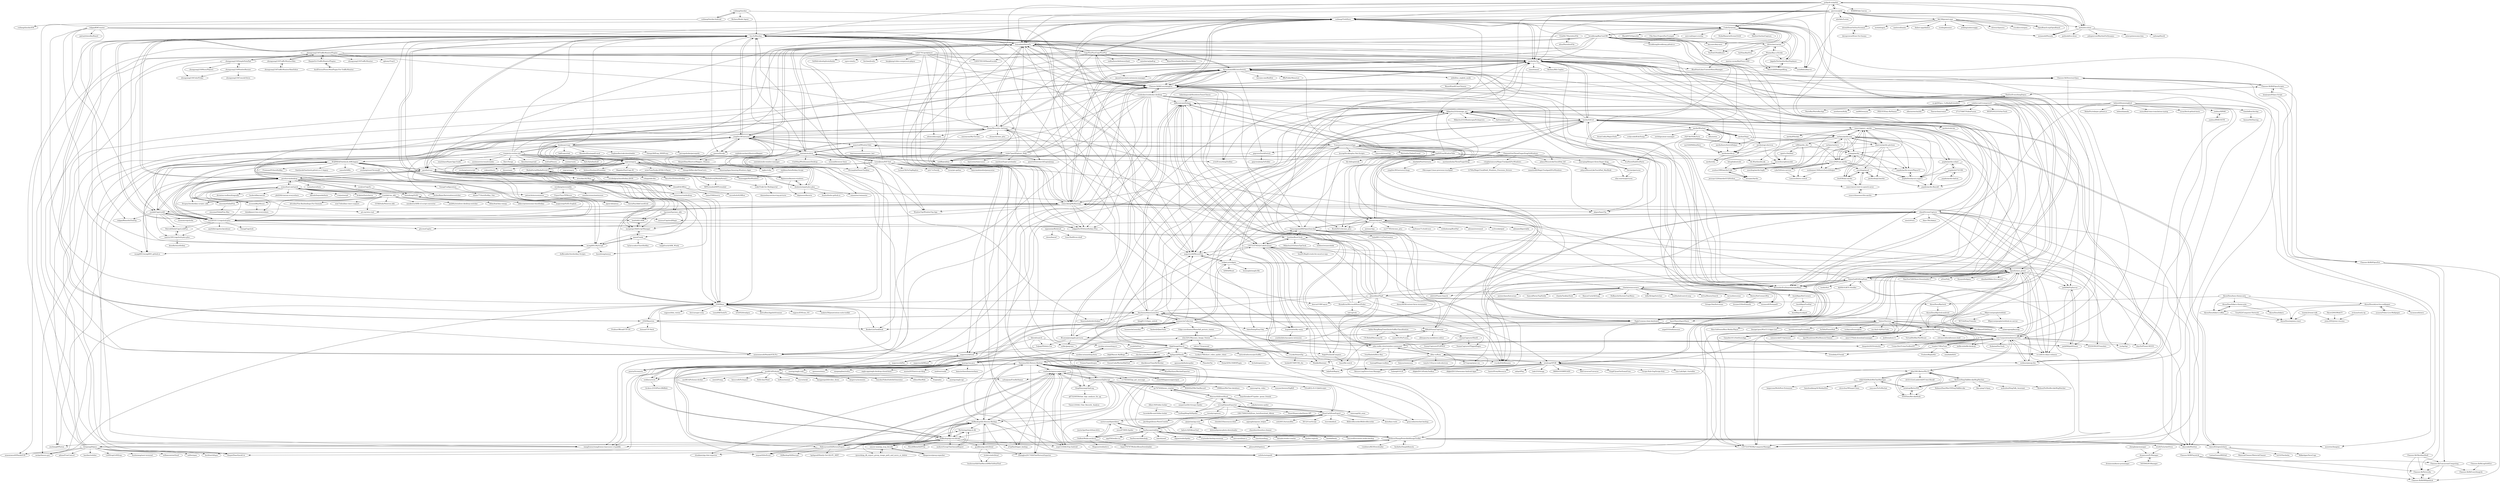 digraph G {
"cuiliang/Quicker" -> "cuiliang/QuickerAndroid"
"cuiliang/Quicker" -> "cuiliang/ClickShow"
"cuiliang/Quicker" -> "Richasy/Rodel.Agent" ["e"=1]
"cuiliang/Quicker" -> "hui-Zz/RunAny"
"brookhong/KeyCastOW" -> "Code52/carnac"
"brookhong/KeyCastOW" -> "mulaRahul/keyviz" ["e"=1]
"brookhong/KeyCastOW" -> "Jagailo/YetAnotherKeyDisplayer"
"brookhong/KeyCastOW" -> "cuiliang/ClickShow"
"brookhong/KeyCastOW" -> "ThoNohT/NohBoard" ["e"=1]
"brookhong/KeyCastOW" -> "bfritscher/carnac"
"brookhong/KeyCastOW" -> "keycastr/keycastr" ["e"=1]
"brookhong/KeyCastOW" -> "brookhong/brookhong.github.io"
"brookhong/KeyCastOW" -> "rizonesoft/Notepad3" ["e"=1]
"brookhong/KeyCastOW" -> "aardio/ImTip"
"brookhong/KeyCastOW" -> "huiyadanli/PasteEx"
"brookhong/KeyCastOW" -> "flyinclouds/KBLAutoSwitch"
"brookhong/KeyCastOW" -> "AlexanderPro/SmartSystemMenu" ["e"=1]
"brookhong/KeyCastOW" -> "1265578519/ShanaEncoder" ["e"=1]
"brookhong/KeyCastOW" -> "ingbyr/vdm" ["e"=1]
"henkman/virgo" -> "goreliu/runz"
"henkman/virgo" -> "yingDev/WGestures"
"henkman/virgo" -> "zogvm/zogvm"
"henkman/virgo" -> "ivarptr/yu-writer.site"
"henkman/virgo" -> "AmazingApps/Amazing-Windows-Apps" ["e"=1]
"henkman/virgo" -> "huiyadanli/PasteEx"
"henkman/virgo" -> "chengr28/RevokeChinaCerts" ["e"=1]
"henkman/virgo" -> "XhmikosR/notepad2-mod" ["e"=1]
"henkman/virgo" -> "bughandler/cnki-downloader" ["e"=1]
"henkman/virgo" -> "JochenBaier/fastwindowswitcher" ["e"=1]
"henkman/virgo" -> "chengr28/Pcap_DNSProxy" ["e"=1]
"henkman/virgo" -> "persepolisdm/persepolis" ["e"=1]
"henkman/virgo" -> "ingbyr/vdm" ["e"=1]
"henkman/virgo" -> "InkProject/ink" ["e"=1]
"henkman/virgo" -> "hui-Zz/RunAny"
"violet7pan/XYplorer_Help" -> "Chaoses-Ib/DirectoryOpus"
"violet7pan/XYplorer_Help" -> "hui-Zz/RunAny"
"violet7pan/XYplorer_Help" -> "indiff/qttabbar" ["e"=1]
"violet7pan/XYplorer_Help" -> "Chaoses-Ib/IbEverythingExt"
"violet7pan/XYplorer_Help" -> "qxinGitHub/searchEngineJump" ["e"=1]
"violet7pan/XYplorer_Help" -> "aardio/ImTip"
"violet7pan/XYplorer_Help" -> "miaomiaosoft/PandaOCR.Pro" ["e"=1]
"violet7pan/XYplorer_Help" -> "AnyListen/tianruoocr" ["e"=1]
"violet7pan/XYplorer_Help" -> "mauricef/WindowTabs"
"violet7pan/XYplorer_Help" -> "xianyukang/MyKeymap"
"violet7pan/XYplorer_Help" -> "machsix/Super-preloader" ["e"=1]
"violet7pan/XYplorer_Help" -> "shuax/MouseInc.Settings"
"violet7pan/XYplorer_Help" -> "25H/Maya"
"violet7pan/XYplorer_Help" -> "telppa/SciTE4AutoHotkey-Plus" ["e"=1]
"violet7pan/XYplorer_Help" -> "flyinclouds/KBLAutoSwitch"
"sentialx/multrin" -> "wexond/browser-base" ["e"=1]
"sentialx/multrin" -> "huiyadanli/PasteEx"
"sentialx/multrin" -> "mauricef/WindowTabs"
"sentialx/multrin" -> "sentialx/node-window-manager" ["e"=1]
"sentialx/multrin" -> "hui-Zz/RunAny"
"sentialx/multrin" -> "indiff/qttabbar" ["e"=1]
"sentialx/multrin" -> "yingDev/WGestures"
"sentialx/multrin" -> "Oliviaophia/SmartTaskbar" ["e"=1]
"sentialx/multrin" -> "zmzhang8/Photon" ["e"=1]
"sentialx/multrin" -> "t1m0thyj/WinDynamicDesktop" ["e"=1]
"sentialx/multrin" -> "25H/Maya"
"sentialx/multrin" -> "AlexanderPro/SmartSystemMenu" ["e"=1]
"sentialx/multrin" -> "QL-Win/QuickLook" ["e"=1]
"sentialx/multrin" -> "LionelJouin/PiP-Tool"
"sentialx/multrin" -> "srwi/EverythingToolbar" ["e"=1]
"zsims/hunt-and-peck" -> "iscooool/KeyMouse"
"zsims/hunt-and-peck" -> "pit-ray/win-vind" ["e"=1]
"zsims/hunt-and-peck" -> "JochenBaier/fastwindowswitcher" ["e"=1]
"zsims/hunt-and-peck" -> "rcmdnk/vim_ahk"
"zsims/hunt-and-peck" -> "petoncle/mousemaster"
"zsims/hunt-and-peck" -> "lubokkanev/vim-everywhere"
"zsims/hunt-and-peck" -> "goreliu/vimdesktop"
"zsims/hunt-and-peck" -> "phil294/vimium-everywhere" ["e"=1]
"zsims/hunt-and-peck" -> "AlfredoSequeida/hints" ["e"=1]
"zsims/hunt-and-peck" -> "rvaiya/warpd" ["e"=1]
"zsims/hunt-and-peck" -> "GavinPen/AhkCoordGrid"
"zsims/hunt-and-peck" -> "adirh3/Fluent-Search" ["e"=1]
"zsims/hunt-and-peck" -> "kvakulo/Switcheroo" ["e"=1]
"zsims/hunt-and-peck" -> "dictation-toolbox/dragonfly" ["e"=1]
"zsims/hunt-and-peck" -> "lesderid/keynavish" ["e"=1]
"roadwide/qqmessageoutput" -> "Yiyiyimu/QQ-History-Backup"
"roadwide/qqmessageoutput" -> "zsqw123/QQ-Exp-Android"
"roadwide/qqmessageoutput" -> "QQBackup/QQ-History-Backup"
"roadwide/qqmessageoutput" -> "117503445/qq_get_message"
"roadwide/qqmessageoutput" -> "QQBackup/qq-win-db-key"
"roadwide/qqmessageoutput" -> "xxxyanchenxxx/QqDecrpt"
"roadwide/qqmessageoutput" -> "Hakuuyosei/QQHistoryExport"
"roadwide/qqmessageoutput" -> "DingHanyang/chatLog"
"roadwide/qqmessageoutput" -> "shuakami/qq-chat-exporter"
"roadwide/qqmessageoutput" -> "ctem049/qqmessageoutput"
"roadwide/qqmessageoutput" -> "xCipHanD/qqnt_backup"
"roadwide/qqmessageoutput" -> "ZhangJun2017/QQChatHistoryExporter"
"trakt/Trakt-for-Mediaportal" -> "damienhaynes/moving-pictures"
"zhongyang219/WindowResizer" -> "zhongyang219/ColorPicker"
"zhongyang219/WindowResizer" -> "zhongyang219/SimpleNotePad"
"zhongyang219/WindowResizer" -> "zhongyang219/ConsoleTetris"
"PatrickShieh/CapsLockPlus" -> "matrix1001/capslock-plus-plus"
"vhanla/winxcorners" -> "taviso/hotcorner"
"vhanla/winxcorners" -> "flexits/HotCornersWin"
"vhanla/winxcorners" -> "AsishRaju/HotCorners"
"vhanla/winxcorners" -> "misterchaos/hotcorner"
"vhanla/winxcorners" -> "SamsidParty/TopNotify" ["e"=1]
"vhanla/winxcorners" -> "vhanla/TaskbarDock" ["e"=1]
"vhanla/winxcorners" -> "GameGodS3/DropPoint"
"vhanla/winxcorners" -> "adirh3/Fluent-Search" ["e"=1]
"vhanla/winxcorners" -> "RamonUnch/AltSnap" ["e"=1]
"vhanla/winxcorners" -> "Gaoyongxian666/OpenSearcher"
"vhanla/winxcorners" -> "phaselden/FlipIt"
"vhanla/winxcorners" -> "Hofknecht/SystemTrayMenu" ["e"=1]
"vhanla/winxcorners" -> "hdlx/AltAppSwitcher" ["e"=1]
"vhanla/winxcorners" -> "builtbybel/control-uwp" ["e"=1]
"vhanla/winxcorners" -> "krlvm/BeautySearch" ["e"=1]
"shuax/MouseInc.Settings" -> "wangfreexx/wangfreexx-tianruoocr-cl-paddle" ["e"=1]
"shuax/MouseInc.Settings" -> "Bush2021/chrome_plus" ["e"=1]
"shuax/MouseInc.Settings" -> "flyinclouds/KBLAutoSwitch"
"shuax/MouseInc.Settings" -> "qxinGitHub/searchEngineJump" ["e"=1]
"shuax/MouseInc.Settings" -> "aardio/ImTip"
"shuax/MouseInc.Settings" -> "yingDev/WGestures"
"shuax/MouseInc.Settings" -> "hui-Zz/RunAny"
"shuax/MouseInc.Settings" -> "majorworld/MousePlus"
"shuax/MouseInc.Settings" -> "shuax/chrome_plus" ["e"=1]
"shuax/MouseInc.Settings" -> "miaomiaosoft/PandaOCR.Pro" ["e"=1]
"shuax/MouseInc.Settings" -> "xixiranran/MyChrome" ["e"=1]
"shuax/MouseInc.Settings" -> "huiyadanli/PasteEx"
"shuax/MouseInc.Settings" -> "indiff/qttabbar" ["e"=1]
"shuax/MouseInc.Settings" -> "rachpt/lanzou-gui" ["e"=1]
"shuax/MouseInc.Settings" -> "odomu/aliyunpan" ["e"=1]
"EslaMx7/PasteIntoFile" -> "eltos/PasteIntoFile"
"EslaMx7/PasteIntoFile" -> "huiyadanli/PasteEx"
"bk138/gromit-mpx" -> "weiameili/Pensela"
"bk138/gromit-mpx" -> "zhrexl/DrawOnYourScreen2"
"bk138/gromit-mpx" -> "rsusik/screenpen"
"bk138/gromit-mpx" -> "geovens/gInk"
"bk138/gromit-mpx" -> "mwh/dragon" ["e"=1]
"bk138/gromit-mpx" -> "naelstrof/maim" ["e"=1]
"bk138/gromit-mpx" -> "dialect-app/dialect" ["e"=1]
"bk138/gromit-mpx" -> "tsoding/boomer" ["e"=1]
"bk138/gromit-mpx" -> "antfu/live-draw"
"bk138/gromit-mpx" -> "jstkdng/ueberzugpp" ["e"=1]
"bk138/gromit-mpx" -> "cdown/clipmenu" ["e"=1]
"bk138/gromit-mpx" -> "OpenBoard-org/OpenBoard" ["e"=1]
"AlynxZhou/hexo-theme-aria" -> "AlynxZhou/hikaru-theme-aria"
"AlynxZhou/hexo-theme-aria" -> "AlynxZhou/hikaru-coffee"
"AlynxZhou/hexo-theme-aria" -> "AlynxZhou/alynx-live-wallpaper"
"AlynxZhou/hexo-theme-aria" -> "AlynxZhou/azpiano-react"
"AlynxZhou/hexo-theme-aria" -> "AlynxZhou/flipclock"
"rcmdnk/vim_ahk" -> "pit-ray/win-vind" ["e"=1]
"rcmdnk/vim_ahk" -> "zsims/hunt-and-peck"
"rcmdnk/vim_ahk" -> "goreliu/vimdesktop"
"rcmdnk/vim_ahk" -> "einsxiao/GlobalVim"
"rcmdnk/vim_ahk" -> "Drugoy/Autohotkey-scripts-.ahk" ["e"=1]
"rcmdnk/vim_ahk" -> "ahkscript/awesome-AutoHotkey" ["e"=1]
"rcmdnk/vim_ahk" -> "idvorkin/Vim-Keybindings-For-Onenote"
"rcmdnk/vim_ahk" -> "esm7/obsidian-vimrc-support" ["e"=1]
"rcmdnk/vim_ahk" -> "iscooool/KeyMouse"
"rcmdnk/vim_ahk" -> "G33kDude/Neutron.ahk" ["e"=1]
"rcmdnk/vim_ahk" -> "wo52616111/capslock-plus"
"rcmdnk/vim_ahk" -> "mmikeww/AHK-v2-script-converter" ["e"=1]
"rcmdnk/vim_ahk" -> "pmb6tz/windows-desktop-switcher" ["e"=1]
"rcmdnk/vim_ahk" -> "xianyukang/MyKeymap"
"rcmdnk/vim_ahk" -> "ililim/dual-key-remap" ["e"=1]
"leafOfTree/WindowTabs" -> "mauricef/WindowTabs"
"leafOfTree/WindowTabs" -> "lily-debug/extab"
"leafOfTree/WindowTabs" -> "aardio/ImTip"
"leafOfTree/WindowTabs" -> "adonais/skylark"
"leafOfTree/WindowTabs" -> "rayenghanmi/RyTuneX"
"leafOfTree/WindowTabs" -> "indiff/qttabbar" ["e"=1]
"leafOfTree/WindowTabs" -> "SaboZhang/EasyTidy"
"leafOfTree/WindowTabs" -> "aardio/Gif123"
"leafOfTree/WindowTabs" -> "widget-js/widgets"
"leafOfTree/WindowTabs" -> "Bush2021/chrome_plus" ["e"=1]
"leafOfTree/WindowTabs" -> "abgox/InputTip" ["e"=1]
"leafOfTree/WindowTabs" -> "EcoPasteHub/EcoPaste" ["e"=1]
"Litreily/capturer" -> "Jee-King/QZone-PhotoCrawler"
"zhongyang219/SimpleNotePad" -> "zhongyang219/WindowResizer"
"zhongyang219/SimpleNotePad" -> "zhongyang219/ColorPicker"
"zhongyang219/SimpleNotePad" -> "zhongyang219/MusicPlayer2" ["e"=1]
"zhongyang219/SimpleNotePad" -> "zhongyang219/TrafficMonitorPlugins"
"cuiliang/QuickerAndroid" -> "cuiliang/QuickerIOS"
"cuiliang/QuickerAndroid" -> "cuiliang/Quicker"
"MediaPortal/MediaPortal-2" -> "MediaPortal/MediaPortal-1"
"MediaPortal/MediaPortal-2" -> "digimezzo/knowte-windows"
"MediaPortal/MediaPortal-2" -> "donho/notepad-plus-plus"
"MediaPortal/MediaPortal-2" -> "trakt/Trakt-for-Mediaportal"
"MediaPortal/MediaPortal-2" -> "zogvm/zogvm"
"MediaPortal/MediaPortal-2" -> "MPExtended/MPExtended"
"ShunCai/QZoneExport" -> "wwwpf/QzoneExporter"
"ShunCai/QZoneExport" -> "Yiyiyimu/QQ-History-Backup"
"ShunCai/QZoneExport" -> "YaoZeyuan/stablog"
"ShunCai/QZoneExport" -> "dslwind/qzone-photo-downloader"
"ShunCai/QZoneExport" -> "qinjintian/qq-zone"
"ShunCai/QZoneExport" -> "greycodee/wechat-backup" ["e"=1]
"ShunCai/QZoneExport" -> "aqiongbei/qzone_helper"
"ShunCai/QZoneExport" -> "zsh2401/AutumnBox" ["e"=1]
"ShunCai/QZoneExport" -> "XIU2/UserScript" ["e"=1]
"ShunCai/QZoneExport" -> "itorr/nbnhhsh" ["e"=1]
"ShunCai/QZoneExport" -> "BililiveRecorder/BililiveRecorder" ["e"=1]
"ShunCai/QZoneExport" -> "ikxin/kms-tools" ["e"=1]
"ShunCai/QZoneExport" -> "chenhb23/lanzouyun-disk" ["e"=1]
"ShunCai/QZoneExport" -> "meterscao/Speechless"
"ShunCai/QZoneExport" -> "QQBackup/QQ-History-Backup"
"cyunrei/Video-Live-Wallpaper" -> "AlynxZhou/alynx-live-wallpaper"
"beckzhu/SimpleRemote" -> "CNOliverZhang/PotatofieldImageToolkit"
"Jagailo/YetAnotherKeyDisplayer" -> "KaustubhPatange/Kling"
"Jagailo/YetAnotherKeyDisplayer" -> "Code52/carnac"
"wwwpf/QzoneExporter" -> "Maicius/QQZoneMood"
"wwwpf/QzoneExporter" -> "ShunCai/QZoneExport"
"wwwpf/QzoneExporter" -> "xjr7670/QQzone_crawler"
"wwwpf/QzoneExporter" -> "LiuXingMing/QQSpider" ["e"=1]
"wwwpf/QzoneExporter" -> "SmartHypercube/Qzone-API"
"wwwpf/QzoneExporter" -> "qinjintian/qq-zone"
"wwwpf/QzoneExporter" -> "nanxung/QQ_zone"
"wwwpf/QzoneExporter" -> "Litreily/capturer"
"wwwpf/QzoneExporter" -> "1061700625/QQZone_AutoDownload_Album"
"xxxyanchenxxx/QqDecrpt" -> "roadwide/qqmessageoutput"
"xxxyanchenxxx/QqDecrpt" -> "Yiyiyimu/QQ-History-Backup"
"xxxyanchenxxx/QqDecrpt" -> "LiuXingMing/QQSpider" ["e"=1]
"xxxyanchenxxx/QqDecrpt" -> "WANZIzZ/WeChatRecord" ["e"=1]
"xxxyanchenxxx/QqDecrpt" -> "1998lixin/WeChat-database" ["e"=1]
"xxxyanchenxxx/QqDecrpt" -> "nanxung/vip_video"
"xxxyanchenxxx/QqDecrpt" -> "caspartse/QQ-Groups-Spider" ["e"=1]
"xxxyanchenxxx/QqDecrpt" -> "QQBackup/qq-win-db-key"
"xxxyanchenxxx/QqDecrpt" -> "xjr7670/QQzone_crawler"
"xxxyanchenxxx/QqDecrpt" -> "xxxyanchenxxx/SigKill" ["e"=1]
"xxxyanchenxxx/QqDecrpt" -> "QQBackup/QQ-History-Backup"
"xxxyanchenxxx/QqDecrpt" -> "DingHanyang/chatLog"
"xxxyanchenxxx/QqDecrpt" -> "S3cuRiTy-Er1C/JebScripts" ["e"=1]
"xxxyanchenxxx/QqDecrpt" -> "Hakuuyosei/QQHistoryExport"
"zhongyang219/TrafficMonitorSkin" -> "zhongyang219/TrafficMonitorSkinEditor"
"zhongyang219/TrafficMonitorSkin" -> "zhongyang219/TrafficMonitorPlugins"
"waldobronchart/ShortcutMapper" -> "HaujetZhao/ShortcutMapper_Chinese"
"Albert-W/Folder-locker" -> "hsswiki/file-and-folder-locker"
"Albert-W/Folder-locker" -> "ShunCai/QZoneExport"
"bituplink/setodo" -> "yushuo1990/aardioCode"
"zsj1029/MillionHero" -> "aardio/aardio-js"
"mauricef/WindowTabs" -> "leafOfTree/WindowTabs"
"mauricef/WindowTabs" -> "sentialx/multrin"
"mauricef/WindowTabs" -> "yingDev/WGestures"
"mauricef/WindowTabs" -> "tianruoyouxin/tianruoocr_last" ["e"=1]
"mauricef/WindowTabs" -> "violet7pan/XYplorer_Help"
"matrix1001/capslock-plus-plus" -> "PatrickShieh/CapsLockPlus"
"matrix1001/capslock-plus-plus" -> "denolfe/AutoHotkey" ["e"=1]
"einsxiao/GlobalVim" -> "einsxiao/GlobalVim-Mac"
"einsxiao/GlobalVim" -> "goreliu/vimdesktop"
"AlynxZhou/alynx-live-wallpaper" -> "AlynxZhou/hikaru-coffee"
"AlynxZhou/alynx-live-wallpaper" -> "AlynxZhou/azpiano-react"
"AlynxZhou/alynx-live-wallpaper" -> "lucasasselli/zero"
"AlynxZhou/alynx-live-wallpaper" -> "cyunrei/Video-Live-Wallpaper"
"coralsw/CapsEz" -> "linxinhong/ViATc"
"eyedea-io/smashing-ui" -> "eyedea-io/smashing-form"
"health901/AHK" -> "morgengc/AhkScriptManager"
"dmscode/WinSize" -> "Chaoses-Ib/IbPinyinLib"
"aqiongbei/qzone_helper" -> "chaselen/shuoshuo-cleaner"
"5455945/PcManager" -> "dreamsxin/PcManager"
"w2sft/Ty2yAntiVirus" -> "dreamsxin/PcManager"
"KaustubhPatange/Kling" -> "Jagailo/YetAnotherKeyDisplayer"
"wll8/aardio_doc" -> "yushuo1990/aardioCode"
"wll8/aardio_doc" -> "zgmf-x-20a/libxl"
"wll8/aardio_doc" -> "benojan/Aardio"
"wll8/aardio_doc" -> "encorehu/sqlitemodel"
"wll8/aardio_doc" -> "suiang/aardio"
"AlynxZhou/hikaru-coffee" -> "AlynxZhou/hikaru-theme-aria"
"AlynxZhou/hikaru-coffee" -> "AlynxZhou/azpiano-react"
"AlynxZhou/hikaru-theme-aria" -> "AlynxZhou/hikaru-coffee"
"AlynxZhou/hikaru-theme-aria" -> "AlynxZhou/hikaru"
"laoqiuqiu/DOpus-Script" -> "Chaoses-Ib/IbDOpusScripts"
"laoqiuqiu/DOpus-Script" -> "Chaoses-Ib/IbDOpusExt"
"yushuo1990/aardioCode" -> "benojan/Aardio"
"yushuo1990/aardioCode" -> "encorehu/sqlitemodel"
"zhongyang219/TrafficMonitorSkinEditor" -> "zhongyang219/TrafficMonitorSkin"
"xuzhenjun130/hostsSwitchHelper" -> "suiang/aardio"
"xuzhenjun130/hostsSwitchHelper" -> "Lnncoco/hosts-switch"
"zgmf-x-20a/libxl" -> "encorehu/sqlitemodel"
"lqzhgood/Shmily" -> "WankkoRee/eaio" ["e"=1]
"lqzhgood/Shmily" -> "DoiiarX/NLCISBNPlugin" ["e"=1]
"lqzhgood/Shmily" -> "greycodee/wechat-backup" ["e"=1]
"lqzhgood/Shmily" -> "QQBackup/qq-win-db-key"
"lqzhgood/Shmily" -> "Archeb/opentrace" ["e"=1]
"lqzhgood/Shmily" -> "meetqy/rao-pics"
"lqzhgood/Shmily" -> "TrionesType/zhuque" ["e"=1]
"lqzhgood/Shmily" -> "QQBackup/QQ-History-Backup"
"lqzhgood/Shmily" -> "SuxueCode/WechatBakTool" ["e"=1]
"lqzhgood/Shmily" -> "Yiyiyimu/QQ-History-Backup"
"lqzhgood/Shmily" -> "ldqk/ImageSearch"
"lqzhgood/Shmily" -> "blackboxo/CleanMyWechat" ["e"=1]
"lqzhgood/Shmily" -> "BlueMatthew/WechatExporter" ["e"=1]
"lqzhgood/Shmily" -> "opennaslab/kubespider" ["e"=1]
"lqzhgood/Shmily" -> "Planshit/Tai" ["e"=1]
"Yiyiyimu/QQ-History-Backup" -> "QQBackup/QQ-History-Backup"
"Yiyiyimu/QQ-History-Backup" -> "roadwide/qqmessageoutput"
"Yiyiyimu/QQ-History-Backup" -> "QQBackup/qq-win-db-key"
"Yiyiyimu/QQ-History-Backup" -> "Hakuuyosei/QQHistoryExport"
"Yiyiyimu/QQ-History-Backup" -> "zsqw123/QQ-Exp-Android"
"Yiyiyimu/QQ-History-Backup" -> "xxxyanchenxxx/QqDecrpt"
"Yiyiyimu/QQ-History-Backup" -> "aoguai/QQtoExcel"
"Yiyiyimu/QQ-History-Backup" -> "DingHanyang/chatLog"
"Yiyiyimu/QQ-History-Backup" -> "ShunCai/QZoneExport"
"Yiyiyimu/QQ-History-Backup" -> "ZhangJun2017/QQChatHistoryExporter"
"Yiyiyimu/QQ-History-Backup" -> "lqzhgood/Shmily"
"Yiyiyimu/QQ-History-Backup" -> "ctem049/qqmessageoutput"
"Yiyiyimu/QQ-History-Backup" -> "117503445/qq_get_message"
"Yiyiyimu/QQ-History-Backup" -> "BlueMatthew/WechatExporter" ["e"=1]
"pubpub-zz/ppInk" -> "geovens/gInk"
"pubpub-zz/ppInk" -> "antfu/live-draw"
"pubpub-zz/ppInk" -> "weiameili/Pensela"
"pubpub-zz/ppInk" -> "huiyadanli/PasteEx"
"pubpub-zz/ppInk" -> "majorworld/Grid"
"pubpub-zz/ppInk" -> "Code52/carnac"
"pubpub-zz/ppInk" -> "WXRIW/Ink-Canvas" ["e"=1]
"pubpub-zz/ppInk" -> "hui-Zz/RunAny"
"pubpub-zz/ppInk" -> "cuiliang/ClickShow"
"pubpub-zz/ppInk" -> "AlexanderPro/SmartSystemMenu" ["e"=1]
"CNOliverZhang/PotatofieldImageToolkit" -> "HaujetZhao/QuickCut" ["e"=1]
"CNOliverZhang/PotatofieldImageToolkit" -> "linesoft2/open2share"
"CNOliverZhang/PotatofieldImageToolkit" -> "dmscode/WinSize"
"CNOliverZhang/PotatofieldImageToolkit" -> "Gaoyongxian666/OpenSearcher"
"CNOliverZhang/PotatofieldImageToolkit" -> "beckzhu/SimpleRemote"
"CNOliverZhang/PotatofieldImageToolkit" -> "pdown2020/pdown" ["e"=1]
"CNOliverZhang/PotatofieldImageToolkit" -> "Mikachu2333/rimage_gui"
"CNOliverZhang/PotatofieldImageToolkit" -> "w2sft/Ty2yAntiVirus"
"CNOliverZhang/PotatofieldImageToolkit" -> "1357310795/MyComputerManager" ["e"=1]
"CNOliverZhang/PotatofieldImageToolkit" -> "bitepeng/b0pass"
"CNOliverZhang/PotatofieldImageToolkit" -> "meowtec/Imagine" ["e"=1]
"CNOliverZhang/PotatofieldImageToolkit" -> "wangfreexx/wangfreexx-tianruoocr-cl-paddle" ["e"=1]
"CNOliverZhang/PotatofieldImageToolkit" -> "vooidzero/B23Downloader" ["e"=1]
"CNOliverZhang/PotatofieldImageToolkit" -> "YaoZeyuan/stablog"
"CNOliverZhang/PotatofieldImageToolkit" -> "zmzhang8/Photon" ["e"=1]
"bitepeng/b0pass" -> "rachpt/lanzou-gui" ["e"=1]
"bitepeng/b0pass" -> "LANDrop/LANDrop" ["e"=1]
"bitepeng/b0pass" -> "Chaoses-Ib/IbEverythingExt"
"bitepeng/b0pass" -> "HaujetZhao/QuickCut" ["e"=1]
"bitepeng/b0pass" -> "dushixiang/next-terminal" ["e"=1]
"bitepeng/b0pass" -> "CNOliverZhang/PotatofieldImageToolkit"
"bitepeng/b0pass" -> "williamnie/netSend" ["e"=1]
"bitepeng/b0pass" -> "saltbo/zpan" ["e"=1]
"bitepeng/b0pass" -> "aardio/ImTip"
"bitepeng/b0pass" -> "pdone/FreeControl" ["e"=1]
"bitepeng/b0pass" -> "hui-Zz/RunAny"
"bitepeng/b0pass" -> "miaomiaosoft/PandaOCR" ["e"=1]
"bitepeng/b0pass" -> "docblue/chfsgui" ["e"=1]
"bitepeng/b0pass" -> "hacdias/webdav" ["e"=1]
"bitepeng/b0pass" -> "zufuliu/notepad4" ["e"=1]
"yingDev/WGestures" -> "TransposonY/GestureSign"
"yingDev/WGestures" -> "wo52616111/capslock-plus"
"yingDev/WGestures" -> "hui-Zz/RunAny"
"yingDev/WGestures" -> "poerin/Stroke"
"yingDev/WGestures" -> "zogvm/zogvm"
"yingDev/WGestures" -> "huiyadanli/PasteEx"
"yingDev/WGestures" -> "shuax/MouseInc.Settings"
"yingDev/WGestures" -> "mauricef/WindowTabs"
"yingDev/WGestures" -> "XUJINKAI/OneQuick.AHK-legacy"
"yingDev/WGestures" -> "AmazingApps/Amazing-Windows-Apps" ["e"=1]
"yingDev/WGestures" -> "indiff/qttabbar" ["e"=1]
"yingDev/WGestures" -> "henkman/virgo"
"yingDev/WGestures" -> "rainmeter/rainmeter" ["e"=1]
"yingDev/WGestures" -> "sentialx/multrin"
"yingDev/WGestures" -> "goreliu/runz"
"BLumia/pineapple-pictures" -> "differentrain/Delapp"
"BLumia/pineapple-pictures" -> "jark006/jarkViewer"
"BLumia/pineapple-pictures" -> "XMuli/SunnyCapturer"
"BLumia/pineapple-pictures" -> "Tulpep/SDelete-Gui"
"BLumia/pineapple-pictures" -> "sylikc/jpegview" ["e"=1]
"BLumia/pineapple-pictures" -> "Mikachu2333/rimage_gui"
"BLumia/pineapple-pictures" -> "jurplel/qView" ["e"=1]
"Idered/snatch" -> "eyedea-io/smashing-ui"
"Idered/snatch" -> "majorworld/Grid"
"Idered/snatch" -> "eyedea-io/smashing-form"
"Idered/snatch" -> "Tulpep/SDelete-Gui"
"Leo-Corporation/InternetTest" -> "rayenghanmi/RyTuneX"
"Leo-Corporation/InternetTest" -> "john-walks-slow/window-summoner"
"Leo-Corporation/InternetTest" -> "Kukaina/DnsTools" ["e"=1]
"Leo-Corporation/InternetTest" -> "ilgnefz/once_power"
"Leo-Corporation/InternetTest" -> "tranht17/WinTune"
"Leo-Corporation/InternetTest" -> "rnchg/Apt" ["e"=1]
"Leo-Corporation/InternetTest" -> "imfile-io/imfile-desktop" ["e"=1]
"Leo-Corporation/InternetTest" -> "afaa1991/BetterWx-UI"
"Leo-Corporation/InternetTest" -> "richhost/pixzip-lite"
"Leo-Corporation/InternetTest" -> "ZGGSONG/STranslate" ["e"=1]
"Leo-Corporation/InternetTest" -> "alley-rs/fluxy"
"Leo-Corporation/InternetTest" -> "deepshit2025/tuboshu" ["e"=1]
"Leo-Corporation/InternetTest" -> "zhiyiYo/Fluent-M3U8" ["e"=1]
"Leo-Corporation/InternetTest" -> "Uotan-Dev/UotanToolboxNT" ["e"=1]
"Leo-Corporation/InternetTest" -> "vo-soft/vic-diary-releases"
"Phaiax/Key-n-Stroke" -> "marius-sucan/KeyPress-OSD" ["e"=1]
"Phaiax/Key-n-Stroke" -> "bfritscher/carnac"
"Phaiax/Key-n-Stroke" -> "KaustubhPatange/Kling"
"Phaiax/Key-n-Stroke" -> "Jagailo/YetAnotherKeyDisplayer"
"webbery/civet" -> "hunmer/mCollection"
"webbery/civet" -> "Ai-desu-2333/Pixiv2Billfish"
"YaoZeyuan/stablog" -> "meterscao/Speechless"
"YaoZeyuan/stablog" -> "Chilfish/Weibo-archiver"
"YaoZeyuan/stablog" -> "misswell/octoman-weibo-backup"
"YaoZeyuan/stablog" -> "zgq354/weibo-rss" ["e"=1]
"YaoZeyuan/stablog" -> "YaoZeyuan/zhihuhelp" ["e"=1]
"YaoZeyuan/stablog" -> "tiansh/yawf" ["e"=1]
"YaoZeyuan/stablog" -> "nlpjoe/weiboSpider"
"YaoZeyuan/stablog" -> "z1a/weibo-backup-museum"
"YaoZeyuan/stablog" -> "ShunCai/QZoneExport"
"YaoZeyuan/stablog" -> "zero-mstd/mav-z" ["e"=1]
"YaoZeyuan/stablog" -> "tiansh/yaofang" ["e"=1]
"YaoZeyuan/stablog" -> "dataabc/weibo-crawler" ["e"=1]
"YaoZeyuan/stablog" -> "doufen-org/tofu" ["e"=1]
"YaoZeyuan/stablog" -> "feeddd/feeds" ["e"=1]
"YaoZeyuan/stablog" -> "CNOliverZhang/PotatofieldImageToolkit"
"linesoft2/open2share" -> "lz233/Tarnhelm" ["e"=1]
"linesoft2/open2share" -> "RikkaApps/SaveCopy"
"linesoft2/open2share" -> "LeetaoGoooo/RSSAid" ["e"=1]
"linesoft2/open2share" -> "MaterialCleaner/MaterialCleaner" ["e"=1]
"linesoft2/open2share" -> "aardio/Gif123"
"iscooool/KeyMouse" -> "zsims/hunt-and-peck"
"iscooool/KeyMouse" -> "lubokkanev/vim-everywhere"
"lukaslangrock/ShutdownTimerClassic" -> "differentrain/Delapp"
"Nigh/I-wanna-clean-keyboard" -> "differentrain/Delapp"
"Nigh/I-wanna-clean-keyboard" -> "Mikachu2333/rimage_gui"
"Nigh/I-wanna-clean-keyboard" -> "1357310795/MyComputerManager" ["e"=1]
"Nigh/I-wanna-clean-keyboard" -> "zetaloop/OFGB"
"Nigh/I-wanna-clean-keyboard" -> "hoothin/RustClock"
"Nigh/I-wanna-clean-keyboard" -> "Chaoses-Ib/IbEverythingExt"
"Nigh/I-wanna-clean-keyboard" -> "cataerogong/keymap"
"Nigh/I-wanna-clean-keyboard" -> "davidkane0526/Dnest"
"Nigh/I-wanna-clean-keyboard" -> "InfpHub/Raptor" ["e"=1]
"Nigh/I-wanna-clean-keyboard" -> "hugoattal/milky-warp"
"Nigh/I-wanna-clean-keyboard" -> "WankkoRee/eaio" ["e"=1]
"Nigh/I-wanna-clean-keyboard" -> "fanchenio/DawnLauncher"
"Nigh/I-wanna-clean-keyboard" -> "aardio/Gif123"
"Nigh/I-wanna-clean-keyboard" -> "aardio/ImTip"
"Nigh/I-wanna-clean-keyboard" -> "flyinclouds/KBLAutoSwitch"
"aardio/aardio-js" -> "aardio/wke"
"coodesker/coodesker-desktop" -> "25H/Maya"
"coodesker/coodesker-desktop" -> "Chaoses-Ib/IbEverythingExt"
"coodesker/coodesker-desktop" -> "hui-Zz/RunAny"
"coodesker/coodesker-desktop" -> "zufuliu/notepad4" ["e"=1]
"coodesker/coodesker-desktop" -> "adonais/skylark"
"coodesker/coodesker-desktop" -> "Gaoyongxian666/OpenSearcher"
"coodesker/coodesker-desktop" -> "wangfreexx/wangfreexx-tianruoocr-cl-paddle" ["e"=1]
"coodesker/coodesker-desktop" -> "miaomiaosoft/PandaOCR.Pro" ["e"=1]
"coodesker/coodesker-desktop" -> "indiff/qttabbar" ["e"=1]
"coodesker/coodesker-desktop" -> "aardio/ImTip"
"coodesker/coodesker-desktop" -> "BookerLiu/GeekDesk" ["e"=1]
"coodesker/coodesker-desktop" -> "Mikachu2333/rimage_gui"
"coodesker/coodesker-desktop" -> "differentrain/Delapp"
"coodesker/coodesker-desktop" -> "AlexanderPro/SmartSystemMenu" ["e"=1]
"coodesker/coodesker-desktop" -> "rizonesoft/Notepad3" ["e"=1]
"MediaPortal/MediaPortal-1" -> "MediaPortal/MediaPortal-2"
"MediaPortal/MediaPortal-1" -> "trakt/Trakt-for-Mediaportal"
"MediaPortal/MediaPortal-1" -> "MPExtended/MPExtended"
"majorworld/Pet" -> "majorworld/Grid"
"majorworld/Pet" -> "poerin/Screenote"
"AsishRaju/HotCorners" -> "AsishRaju/FirePad"
"AsishRaju/HotCorners" -> "AsishRaju/Linkpad"
"poerin/Stroke" -> "poerin/Screenote"
"poerin/Stroke" -> "pluveto/Caplos"
"poerin/Stroke" -> "HaujetZhao/ShortcutMapper_Chinese"
"poerin/Stroke" -> "yingDev/WGestures"
"aardio/WinAsar" -> "aardio/aardio-js"
"aardio/WinAsar" -> "nwdxlgzs/asar-manager"
"aardio/WinAsar" -> "aardio/hostsSwitchHelper"
"aardio/WinAsar" -> "ZQF-ReVN/RxYuris" ["e"=1]
"aardio/WinAsar" -> "aardio/Ghips"
"aardio/WinAsar" -> "ihhu/notes"
"aardio/WinAsar" -> "AtomCrafty/MajiroTools" ["e"=1]
"aardio/WinAsar" -> "carlaau/aardio-erp"
"aardio/WinAsar" -> "crskycode/KrkrDump" ["e"=1]
"zsqw123/QQ-Exp-Android" -> "roadwide/qqmessageoutput"
"Tulpep/SDelete-Gui" -> "majorworld/Grid"
"majorworld/Grid" -> "majorworld/Wheel"
"majorworld/Grid" -> "majorworld/Pet"
"itriders/mht2html" -> "bushrose/QQChatRecordMhtToHtmlTool"
"SunnyCapturer/ShotX" -> "SunnyCapturer/FlippedPages"
"SunnyCapturer/ShotX" -> "SunnyCapturer/FLIPPED"
"etworker/ALTRun" -> "chenall/ALMRun"
"aamii/Candy" -> "hoppfrosch/AHK_Windy"
"aamii/Candy" -> "wyagd001/MyScript"
"aamii/Candy" -> "hylarucoder/ChortHotKey"
"aamii/Candy" -> "morgengc/AhkScriptManager"
"marsqing/libinput-three-finger-drag" -> "ferstar/gestures"
"marsqing/libinput-three-finger-drag" -> "riley-martin/gestures"
"AsishRaju/FirePad" -> "AsishRaju/Linkpad"
"aardio/hostsSwitchHelper" -> "aardio/aardio-js"
"eyedea-io/smashing-form" -> "eyedea-io/smashing-ui"
"aardio/yapi-electron" -> "encorehu/sqlitemodel"
"aardio/yapi-electron" -> "aardio/aardio-js"
"aardio/yapi-electron" -> "aardio/wke"
"encorehu/sqlitemodel" -> "yushuo1990/aardioCode"
"Code52/carnac" -> "mulaRahul/keyviz" ["e"=1]
"Code52/carnac" -> "bfritscher/carnac"
"Code52/carnac" -> "brookhong/KeyCastOW"
"Code52/carnac" -> "keycastr/keycastr" ["e"=1]
"Code52/carnac" -> "cuiliang/ClickShow"
"Code52/carnac" -> "univrsal/input-overlay" ["e"=1]
"Code52/carnac" -> "BluePointLilac/ContextMenuManager" ["e"=1]
"Code52/carnac" -> "NickeManarin/ScreenToGif" ["e"=1]
"Code52/carnac" -> "QL-Win/QuickLook" ["e"=1]
"Code52/carnac" -> "Jagailo/YetAnotherKeyDisplayer"
"Code52/carnac" -> "ThoNohT/NohBoard" ["e"=1]
"Code52/carnac" -> "MathewSachin/Captura" ["e"=1]
"Code52/carnac" -> "BlackINT3/OpenArk" ["e"=1]
"Code52/carnac" -> "aardio/ImTip"
"Code52/carnac" -> "File-New-Project/EarTrumpet" ["e"=1]
"TransposonY/GestureSign" -> "yingDev/WGestures"
"TransposonY/GestureSign" -> "majorworld/MousePlus"
"TransposonY/GestureSign" -> "adirh3/Fluent-Search" ["e"=1]
"TransposonY/GestureSign" -> "zhaokeli/FastGestures"
"TransposonY/GestureSign" -> "xianyukang/MyKeymap"
"TransposonY/GestureSign" -> "poerin/Stroke"
"TransposonY/GestureSign" -> "flyinclouds/KBLAutoSwitch"
"TransposonY/GestureSign" -> "aardio/Gif123"
"TransposonY/GestureSign" -> "jxleyo/MouseLikeTouchPad_I2C"
"TransposonY/GestureSign" -> "lyscop/Strokesplus.Net-Scripts"
"TransposonY/GestureSign" -> "ClementGre/ThreeFingerDragOnWindows"
"TransposonY/GestureSign" -> "Gaoyongxian666/OpenSearcher"
"TransposonY/GestureSign" -> "gepruts/QuickSwitch"
"TransposonY/GestureSign" -> "zimocode/smartup" ["e"=1]
"TransposonY/GestureSign" -> "Martenfur/TabletFriend"
"cuiliang/ClickShow" -> "aardio/ImTip"
"cuiliang/ClickShow" -> "Chaoses-Ib/IbEverythingExt"
"cuiliang/ClickShow" -> "huiyadanli/PasteEx"
"cuiliang/ClickShow" -> "hui-Zz/RunAny"
"cuiliang/ClickShow" -> "mulaRahul/keyviz" ["e"=1]
"cuiliang/ClickShow" -> "majorworld/MousePlus"
"cuiliang/ClickShow" -> "Code52/carnac"
"cuiliang/ClickShow" -> "1357310795/MyComputerManager" ["e"=1]
"cuiliang/ClickShow" -> "miaomiaosoft/PandaOCR.Pro" ["e"=1]
"cuiliang/ClickShow" -> "CopyPlusPlus/CopyPlusPlus"
"cuiliang/ClickShow" -> "hugoattal/milky-warp"
"cuiliang/ClickShow" -> "25H/Maya"
"cuiliang/ClickShow" -> "GameGodS3/DropPoint"
"cuiliang/ClickShow" -> "WindowTop/WindowTop-App" ["e"=1]
"cuiliang/ClickShow" -> "AlexanderPro/SmartSystemMenu" ["e"=1]
"majorworld/MousePlus" -> "widget-js/widgets"
"majorworld/MousePlus" -> "aardio/Gif123"
"majorworld/MousePlus" -> "hui-Zz/RunAny"
"GameGodS3/DropPoint" -> "davidkane0526/Dnest"
"GameGodS3/DropPoint" -> "ilgnefz/once_power"
"GameGodS3/DropPoint" -> "AlexanderPro/SmartSystemMenu" ["e"=1]
"GameGodS3/DropPoint" -> "1357310795/MyComputerManager" ["e"=1]
"GameGodS3/DropPoint" -> "aardio/ImTip"
"GameGodS3/DropPoint" -> "xianyukang/MyKeymap"
"GameGodS3/DropPoint" -> "vvyoko/EditRename"
"GameGodS3/DropPoint" -> "Nigh/I-wanna-clean-keyboard"
"GameGodS3/DropPoint" -> "cuiliang/ClickShow"
"GameGodS3/DropPoint" -> "vhanla/winxcorners"
"GameGodS3/DropPoint" -> "flyinclouds/KBLAutoSwitch"
"GameGodS3/DropPoint" -> "tnodir/fort" ["e"=1]
"GameGodS3/DropPoint" -> "lqzhgood/Shmily"
"GameGodS3/DropPoint" -> "AJAYK-01/KTU-Notifier" ["e"=1]
"GameGodS3/DropPoint" -> "differentrain/Delapp"
"adonais/skylark" -> "adonais/iceweasel" ["e"=1]
"adonais/skylark" -> "ssrlive/akelpad"
"adonais/skylark" -> "aardio/Gif123"
"adonais/skylark" -> "adonais/libportable" ["e"=1]
"adonais/skylark" -> "zufuliu/notepad4" ["e"=1]
"adonais/skylark" -> "Bush2021/chrome_plus" ["e"=1]
"adonais/skylark" -> "antiwar3/py" ["e"=1]
"adonais/skylark" -> "wangfreexx/wangfreexx-tianruoocr-cl-paddle" ["e"=1]
"adonais/skylark" -> "icy37785/chrome_plus" ["e"=1]
"adonais/skylark" -> "myfreeer/7z-build-nsis" ["e"=1]
"adonais/skylark" -> "XMuli/SunnyCapturer"
"adonais/skylark" -> "Gaoyongxian666/OpenSearcher"
"adonais/skylark" -> "stefankueng/BowPad" ["e"=1]
"telppa/KMCounter" -> "telppa/SciTE4AutoHotkey-Plus" ["e"=1]
"telppa/KMCounter" -> "snolab/CapsLockX"
"telppa/KMCounter" -> "hui-Zz/RunAny"
"telppa/KMCounter" -> "xianyukang/MyKeymap"
"telppa/KMCounter" -> "telppa/BeautifulToolTip" ["e"=1]
"telppa/KMCounter" -> "pattazl/showKeyBoard"
"telppa/KMCounter" -> "wyagd001/wyagd001.github.io" ["e"=1]
"telppa/KMCounter" -> "25H/Maya"
"lspcieee/lspcieee_ahk" -> "morgengc/AhkScriptManager"
"lspcieee/lspcieee_ahk" -> "health901/AHK"
"lspcieee/lspcieee_ahk" -> "wyagd001/MyScript"
"CopyPlusPlus/CopyPlusPlus" -> "huiyadanli/PasteEx"
"CopyPlusPlus/CopyPlusPlus" -> "Chaoses-Ib/IbEverythingExt"
"CopyPlusPlus/CopyPlusPlus" -> "hui-Zz/RunAny"
"CopyPlusPlus/CopyPlusPlus" -> "cuiliang/ClickShow"
"CopyPlusPlus/CopyPlusPlus" -> "sainnhe/caj2pdf-qt" ["e"=1]
"CopyPlusPlus/CopyPlusPlus" -> "aardio/ImTip"
"CopyPlusPlus/CopyPlusPlus" -> "lqzhgood/Shmily"
"CopyPlusPlus/CopyPlusPlus" -> "wangfreexx/wangfreexx-tianruoocr-cl-paddle" ["e"=1]
"CopyPlusPlus/CopyPlusPlus" -> "leafOfTree/WindowTabs"
"CopyPlusPlus/CopyPlusPlus" -> "miaomiaosoft/PandaOCR.Pro" ["e"=1]
"CopyPlusPlus/CopyPlusPlus" -> "AlexanderPro/SmartSystemMenu" ["e"=1]
"CopyPlusPlus/CopyPlusPlus" -> "MoocDownloader/MoocDownloader" ["e"=1]
"CopyPlusPlus/CopyPlusPlus" -> "JasonGrass/auto-extension-manager" ["e"=1]
"CopyPlusPlus/CopyPlusPlus" -> "25H/Maya"
"CopyPlusPlus/CopyPlusPlus" -> "redleafnew/delitemwithatt" ["e"=1]
"ButaiKirin/MicrosoftHostsPicker" -> "sail-sg/volo" ["e"=1]
"ButaiKirin/MicrosoftHostsPicker" -> "differentrain/Delapp"
"ButaiKirin/MicrosoftHostsPicker" -> "vvyoko/EditRename"
"ButaiKirin/MicrosoftHostsPicker" -> "1357310795/QrCodeScanner"
"25H/Maya" -> "25H/MayeLite"
"25H/Maya" -> "BookerLiu/GeekDesk" ["e"=1]
"25H/Maya" -> "hui-Zz/RunAny"
"25H/Maya" -> "miaomiaosoft/PandaOCR.Pro" ["e"=1]
"25H/Maya" -> "miaomiaosoft/PandaOCR" ["e"=1]
"25H/Maya" -> "zufuliu/notepad4" ["e"=1]
"25H/Maya" -> "wgpsec/ENScan_GO" ["e"=1]
"25H/Maya" -> "makoto56/penetration-suite-toolkit" ["e"=1]
"25H/Maya" -> "wgpsec/fofa_viewer" ["e"=1]
"25H/Maya" -> "fanchenio/DawnLauncher"
"25H/Maya" -> "rachpt/lanzou-gui" ["e"=1]
"25H/Maya" -> "4ra1n/super-xray" ["e"=1]
"25H/Maya" -> "Leon406/ToolsFx" ["e"=1]
"25H/Maya" -> "lz520520/railgun" ["e"=1]
"25H/Maya" -> "kelvinBen/AppInfoScanner" ["e"=1]
"zogvm/zogvm" -> "zogvm/zogcm"
"zogvm/zogvm" -> "donho/notepad-plus-plus"
"zogvm/zogvm" -> "MediaPortal/MediaPortal-2"
"zogvm/zogvm" -> "digimezzo/knowte-windows"
"zogvm/zogvm" -> "yingDev/WGestures"
"zogvm/zogvm" -> "AmazingApps/Amazing-Windows-Apps" ["e"=1]
"zogvm/zogvm" -> "ingbyr/vdm" ["e"=1]
"zogvm/zogvm" -> "bitdust/Douban2Piratebay"
"zogvm/zogvm" -> "Mapaler/FastCopy-M" ["e"=1]
"zogvm/zogvm" -> "esterTion/Youku-HTML5-Player" ["e"=1]
"zogvm/zogvm" -> "ywzhaiqi/userscript" ["e"=1]
"zogvm/zogvm" -> "vokins/yhosts" ["e"=1]
"zogvm/zogvm" -> "chengr28/RevokeChinaCerts" ["e"=1]
"zogvm/zogvm" -> "goreliu/runz"
"zogvm/zogvm" -> "binux/yaaw" ["e"=1]
"1357310795/QrCodeScanner" -> "Gaoyongxian666/OpenSearcher"
"1357310795/QrCodeScanner" -> "hoothin/RustClock"
"1357310795/QrCodeScanner" -> "liuyi91/RegEx-tools-for-excel-or-wps" ["e"=1]
"1357310795/QrCodeScanner" -> "differentrain/Delapp"
"1357310795/QrCodeScanner" -> "hugoattal/milky-warp"
"1357310795/QrCodeScanner" -> "jark006/FtpServer"
"1357310795/QrCodeScanner" -> "WankkoRee/eaio" ["e"=1]
"1357310795/QrCodeScanner" -> "1357310795/MyComputerManager" ["e"=1]
"1357310795/QrCodeScanner" -> "InfpHub/Raptor" ["e"=1]
"1357310795/QrCodeScanner" -> "zetaloop/OFGB"
"1357310795/QrCodeScanner" -> "john-walks-slow/window-summoner"
"1357310795/QrCodeScanner" -> "majorworld/MousePlus"
"qinjintian/qq-zone" -> "kahotv/QZAlbumTool"
"qinjintian/qq-zone" -> "dslwind/qzone-photo-downloader"
"flyinclouds/KBLAutoSwitch" -> "aardio/ImTip"
"flyinclouds/KBLAutoSwitch" -> "hui-Zz/RunAny"
"flyinclouds/KBLAutoSwitch" -> "telppa/SciTE4AutoHotkey-Plus" ["e"=1]
"flyinclouds/KBLAutoSwitch" -> "xianyukang/MyKeymap"
"flyinclouds/KBLAutoSwitch" -> "Chaoses-Ib/IbEverythingExt"
"flyinclouds/KBLAutoSwitch" -> "abgox/InputTip" ["e"=1]
"flyinclouds/KBLAutoSwitch" -> "shuax/MouseInc.Settings"
"flyinclouds/KBLAutoSwitch" -> "Autumn-one/RedDot" ["e"=1]
"flyinclouds/KBLAutoSwitch" -> "majorworld/MousePlus"
"flyinclouds/KBLAutoSwitch" -> "fffb/FolderMenuList"
"flyinclouds/KBLAutoSwitch" -> "JasonGrass/auto-extension-manager" ["e"=1]
"flyinclouds/KBLAutoSwitch" -> "wo52616111/capslock-plus"
"flyinclouds/KBLAutoSwitch" -> "Chaoses-Ib/DirectoryOpus"
"flyinclouds/KBLAutoSwitch" -> "gepruts/QuickSwitch"
"flyinclouds/KBLAutoSwitch" -> "mbbill/no_english_mode"
"cy-gh/DOpus_CuMediaExtenders" -> "TheZoc/EverythingDopus"
"zhaokeli/FastGestures" -> "yingDev/WGestures2-bugs"
"gepruts/QuickSwitch" -> "gepruts/JumpToFolder"
"gepruts/QuickSwitch" -> "wyagd001/MyScript"
"vyks520/win-service" -> "Lnncoco/hosts-switch"
"vyks520/win-service" -> "xuncv/PDFium-aardio"
"morgengc/AhkScriptManager" -> "health901/AHK"
"morgengc/AhkScriptManager" -> "aamii/Candy"
"xuncv/opencv_aardio" -> "xuncv/PDFium-aardio"
"xuncv/opencv_aardio" -> "btx638/aaz-aardio"
"xuncv/opencv_aardio" -> "suiang/aardio"
"xuncv/opencv_aardio" -> "popde/aardio-cchart"
"xuncv/opencv_aardio" -> "encorehu/sqlitemodel"
"xuncv/opencv_aardio" -> "carlaau/aardio-erp"
"xuncv/opencv_aardio" -> "zzerding/aardio-log4j"
"xuncv/opencv_aardio" -> "aardio/PDocker"
"xuncv/opencv_aardio" -> "popde/htmlayout-yogaUI"
"xuncv/opencv_aardio" -> "xuncv/chineseocrlite-aardio"
"xuncv/opencv_aardio" -> "sfantree/aardio.gitclone"
"Vonng/Configuration" -> "shines77/AutoHotKey_Vim"
"Chaoses-Ib/IbDOpusExt" -> "Chaoses-Ib/Networks"
"Chaoses-Ib/IbDOpusExt" -> "Chaoses-Ib/IbDllHijackLib"
"Chaoses-Ib/IbDOpusExt" -> "Chaoses-Ib/ConcurrentComputing"
"Chaoses-Ib/IbDOpusScripts" -> "laoqiuqiu/DOpus-Script"
"Chaoses-Ib/IbDOpusScripts" -> "Chaoses-Ib/IbDOpusExt"
"Chaoses-Ib/IbDOpusScripts" -> "TheZoc/EverythingDopus"
"Chaoses-Ib/IbDOpusScripts" -> "Chaoses-Ib/DirectoryOpus"
"xuncv/PDFium-aardio" -> "xuncv/opencv_aardio"
"xuncv/PDFium-aardio" -> "suiang/aardio"
"xuncv/PDFium-aardio" -> "vyks520/win-service"
"xuncv/PDFium-aardio" -> "zzerding/amod"
"xuncv/PDFium-aardio" -> "popde/aardio-musicPlayerUI"
"xuncv/PDFium-aardio" -> "popde/htmlayout-yogaUI"
"xuncv/PDFium-aardio" -> "xuzhenjun130/hostsSwitchHelper"
"xuncv/PDFium-aardio" -> "Lnncoco/hosts-switch"
"xuncv/PDFium-aardio" -> "zzerding/aardio-log4j"
"popde/aardio-musicPlayerUI" -> "popde/htmlayout-yogaUI"
"xuncv/chineseocrlite-aardio" -> "xuncv/azure-text-to-speech-saver"
"popde/htmlayout-yogaUI" -> "popde/aardio-musicPlayerUI"
"popde/htmlayout-yogaUI" -> "popde/aardio-flexcell"
"btx638/aaz-aardio" -> "zzerding/amod"
"btx638/aaz-aardio" -> "xuncv/azure-text-to-speech-saver"
"btx638/aaz-aardio" -> "xuncv/opencv_aardio"
"jim4node/py2aardio" -> "zzerding/amod"
"popde/aardio-cchart" -> "popde/ch372USB-"
"popde/aardio-cchart" -> "popde/htmlayout-yogaUI"
"popde/aardio-cchart" -> "popde/aardio-flexcell"
"popde/ch372USB-" -> "popde/aardio-halcon"
"popde/ch372USB-" -> "popde/aardio-cchart"
"popde/ch372USB-" -> "popde/aardio-flexcell"
"popde/ch372USB-" -> "popde/htmlayout-yogaUI"
"suiang/aardio" -> "popde/aardio-flexcell"
"suiang/aardio" -> "xuzhenjun130/hostsSwitchHelper"
"suiang/aardio" -> "popde/aardio-musicPlayerUI"
"suiang/aardio" -> "popde/htmlayout-yogaUI"
"suiang/aardio" -> "xuncv/PDFium-aardio"
"Chaoses-Ib/IbLogiSoftExt" -> "Chaoses-Ib/IbEverythingLib"
"popde/aardio-halcon" -> "popde/ch372USB-"
"wirekang/mouseable" -> "petoncle/mousemaster"
"wirekang/mouseable" -> "neatdecisions/neatmouse"
"wirekang/mouseable" -> "EsportToys/TPMouse"
"flydoos/DingTalkRevokeMsgPatcher" -> "mohuihui/DingTalk_Assistant" ["e"=1]
"flydoos/DingTalkRevokeMsgPatcher" -> "flydoos/FeiShuRevokeMsgPatcher"
"flydoos/DingTalkRevokeMsgPatcher" -> "afaa1991/BetterWx-UI"
"flydoos/DingTalkRevokeMsgPatcher" -> "HolmesZhao/MacOSDingTalkRevoke"
"flydoos/DingTalkRevokeMsgPatcher" -> "EEEEhex/RevokeHook"
"flydoos/DingTalkRevokeMsgPatcher" -> "zetaloop/BetterWX"
"flydoos/DingTalkRevokeMsgPatcher" -> "Bao-qing/123pan" ["e"=1]
"25H/MayeLite" -> "25H/Maya"
"25H/MayeLite" -> "fanchenio/DawnLauncher"
"25H/MayeLite" -> "BookerLiu/GeekDesk" ["e"=1]
"25H/MayeLite" -> "ProbiusOfficial/CTF-OS" ["e"=1]
"25H/MayeLite" -> "hui-Zz/RunAny"
"25H/MayeLite" -> "Arinue/CTF-NetA" ["e"=1]
"vzhd1701/gridplayer" -> "1357310795/QrCodeScanner"
"vzhd1701/gridplayer" -> "sqzw-x/mdcx" ["e"=1]
"vzhd1701/gridplayer" -> "Chaoses-Ib/IbEverythingExt"
"vzhd1701/gridplayer" -> "Leo-Corporation/InternetTest"
"vzhd1701/gridplayer" -> "HaujetZhao/QuickCut" ["e"=1]
"vzhd1701/gridplayer" -> "hitchao/Jvedio" ["e"=1]
"vzhd1701/gridplayer" -> "bergkamp/video-comparison-player" ["e"=1]
"vzhd1701/gridplayer" -> "odomu/aliyunpan" ["e"=1]
"vzhd1701/gridplayer" -> "sylikc/jpegview" ["e"=1]
"vzhd1701/gridplayer" -> "Xmarmalade/alisthelper" ["e"=1]
"vzhd1701/gridplayer" -> "1357310795/MyComputerManager" ["e"=1]
"vzhd1701/gridplayer" -> "0x90d/videoduplicatefinder" ["e"=1]
"vzhd1701/gridplayer" -> "aardio/ImTip"
"vzhd1701/gridplayer" -> "miaomiaosoft/PandaOCR.Pro" ["e"=1]
"vzhd1701/gridplayer" -> "1265578519/ShanaEncoder" ["e"=1]
"AzulEterno/PowerMonPlugin-For-TrafficMonitor" -> "Haojia521/TrafficMonitorPlugins"
"leibnizli/hummingbird" -> "RelaxPic/relaxpic.github.io"
"leibnizli/hummingbird" -> "Leo-Corporation/InternetTest"
"leibnizli/hummingbird" -> "meowtec/Imagine" ["e"=1]
"leibnizli/hummingbird" -> "leibnizli/panda" ["e"=1]
"leibnizli/hummingbird" -> "wangfreexx/wangfreexx-tianruoocr-cl-paddle" ["e"=1]
"leibnizli/hummingbird" -> "sxzxs/Real-time-translation-typing" ["e"=1]
"leibnizli/hummingbird" -> "yaobus/SIPAM"
"leibnizli/hummingbird" -> "richhost/pixzip-lite"
"leibnizli/hummingbird" -> "Licoy/fetch-github-hosts" ["e"=1]
"leibnizli/hummingbird" -> "Mikachu2333/rimage_gui"
"leibnizli/hummingbird" -> "xland/ScreenCapture"
"leibnizli/hummingbird" -> "ldqk/ImageSearch"
"leibnizli/hummingbird" -> "Gentleflow/Airclap"
"xianyukang/MyKeymap" -> "hui-Zz/RunAny"
"xianyukang/MyKeymap" -> "aardio/ImTip"
"xianyukang/MyKeymap" -> "flyinclouds/KBLAutoSwitch"
"xianyukang/MyKeymap" -> "abgox/InputTip" ["e"=1]
"xianyukang/MyKeymap" -> "dmscode/WinSize"
"xianyukang/MyKeymap" -> "wo52616111/capslock-plus"
"xianyukang/MyKeymap" -> "snolab/CapsLockX"
"xianyukang/MyKeymap" -> "Chaoses-Ib/IbEverythingExt"
"xianyukang/MyKeymap" -> "huiyadanli/PasteEx"
"xianyukang/MyKeymap" -> "telppa/SciTE4AutoHotkey-Plus" ["e"=1]
"xianyukang/MyKeymap" -> "xland/ScreenCapture"
"xianyukang/MyKeymap" -> "miozus/CapslockMagic"
"xianyukang/MyKeymap" -> "WindowTop/WindowTop-App" ["e"=1]
"xianyukang/MyKeymap" -> "pit-ray/win-vind" ["e"=1]
"xianyukang/MyKeymap" -> "vvyoko/SmartZip"
"geovens/gInk" -> "pubpub-zz/ppInk"
"geovens/gInk" -> "antfu/live-draw"
"geovens/gInk" -> "Code52/carnac"
"geovens/gInk" -> "bk138/gromit-mpx"
"geovens/gInk" -> "mulaRahul/keyviz" ["e"=1]
"geovens/gInk" -> "weiameili/Pensela"
"geovens/gInk" -> "aardio/ImTip"
"geovens/gInk" -> "cuiliang/ClickShow"
"geovens/gInk" -> "OpenBoard-org/OpenBoard" ["e"=1]
"geovens/gInk" -> "AlexanderPro/SmartSystemMenu" ["e"=1]
"geovens/gInk" -> "rizonesoft/Notepad3" ["e"=1]
"geovens/gInk" -> "huiyadanli/PasteEx"
"geovens/gInk" -> "mbrlabs/Lorien" ["e"=1]
"geovens/gInk" -> "Chaoses-Ib/IbEverythingExt"
"geovens/gInk" -> "srwi/EverythingToolbar" ["e"=1]
"zhongyang219/TrafficMonitorPlugins" -> "Haojia521/TrafficMonitorPlugins"
"zhongyang219/TrafficMonitorPlugins" -> "zhongyang219/TrafficMonitorSkin"
"zhongyang219/TrafficMonitorPlugins" -> "zhongyang219/SimpleNotePad"
"zhongyang219/TrafficMonitorPlugins" -> "shuax/MouseInc.Settings"
"zhongyang219/TrafficMonitorPlugins" -> "zhongyang219/TrafficMonitor" ["e"=1]
"zhongyang219/TrafficMonitorPlugins" -> "cgbsmy/TrayS" ["e"=1]
"zhongyang219/TrafficMonitorPlugins" -> "Chaoses-Ib/IbEverythingExt"
"zhongyang219/TrafficMonitorPlugins" -> "aardio/ImTip"
"aardio/Gif123" -> "aardio/ImTip"
"aardio/Gif123" -> "aardio/wubi-lex" ["e"=1]
"aardio/Gif123" -> "adonais/skylark"
"aardio/Gif123" -> "Mikachu2333/rimage_gui"
"aardio/Gif123" -> "majorworld/MousePlus"
"aardio/Gif123" -> "aardio/Ghips"
"aardio/Gif123" -> "xuncv/opencv_aardio"
"aardio/Gif123" -> "hui-Zz/RunAny"
"aardio/Gif123" -> "Nigh/I-wanna-clean-keyboard"
"aardio/Gif123" -> "carlaau/aardio-erp"
"aardio/Gif123" -> "aardio/WinAsar"
"aardio/Gif123" -> "linesoft2/open2share"
"aardio/Gif123" -> "flyinclouds/KBLAutoSwitch"
"aardio/Gif123" -> "AlexanderPro/SmartSystemMenu" ["e"=1]
"aardio/Gif123" -> "shuax/MouseInc.Settings"
"aardio/ImTip" -> "aardio/Gif123"
"aardio/ImTip" -> "abgox/InputTip" ["e"=1]
"aardio/ImTip" -> "flyinclouds/KBLAutoSwitch"
"aardio/ImTip" -> "aardio/wubi-lex" ["e"=1]
"aardio/ImTip" -> "cuiliang/ClickShow"
"aardio/ImTip" -> "EcoPasteHub/EcoPaste" ["e"=1]
"aardio/ImTip" -> "mulaRahul/keyviz" ["e"=1]
"aardio/ImTip" -> "xianyukang/MyKeymap"
"aardio/ImTip" -> "AlexanderPro/SmartSystemMenu" ["e"=1]
"aardio/ImTip" -> "Chaoses-Ib/IbEverythingExt"
"aardio/ImTip" -> "1357310795/MyComputerManager" ["e"=1]
"aardio/ImTip" -> "rime/weasel" ["e"=1]
"aardio/ImTip" -> "BluePointLilac/ContextMenuManager" ["e"=1]
"aardio/ImTip" -> "Richasy/Bili.Copilot" ["e"=1]
"aardio/ImTip" -> "zetaloop/OFGB"
"phaselden/FlipIt" -> "zufuliu/notepad4" ["e"=1]
"phaselden/FlipIt" -> "AlynxZhou/flipclock"
"phaselden/FlipIt" -> "shuax/MouseInc.Settings"
"phaselden/FlipIt" -> "25H/Maya"
"phaselden/FlipIt" -> "cuiliang/ClickShow"
"phaselden/FlipIt" -> "aardio/ImTip"
"phaselden/FlipIt" -> "kenvix/USBCopyer" ["e"=1]
"phaselden/FlipIt" -> "huiyadanli/PasteEx"
"phaselden/FlipIt" -> "danny0838/content-farm-terminator" ["e"=1]
"phaselden/FlipIt" -> "docblue/chfsgui" ["e"=1]
"phaselden/FlipIt" -> "CNOliverZhang/PotatofieldImageToolkit"
"phaselden/FlipIt" -> "rizonesoft/Notepad3" ["e"=1]
"phaselden/FlipIt" -> "Chaoses-Ib/IbEverythingExt"
"phaselden/FlipIt" -> "vhanla/winxcorners"
"phaselden/FlipIt" -> "ButaiKirin/MicrosoftHostsPicker"
"antfu/live-draw" -> "geovens/gInk"
"antfu/live-draw" -> "pubpub-zz/ppInk"
"antfu/live-draw" -> "peilinok/live-draw"
"antfu/live-draw" -> "weiameili/Pensela"
"antfu/live-draw" -> "johnpierson/RhythmForDynamo" ["e"=1]
"antfu/live-draw" -> "mitevpi/awesome-bim" ["e"=1]
"antfu/live-draw" -> "radumg/DynAI"
"Chaoses-Ib/IbEverythingExt" -> "hui-Zz/RunAny"
"Chaoses-Ib/IbEverythingExt" -> "aardio/ImTip"
"Chaoses-Ib/IbEverythingExt" -> "srwi/EverythingToolbar" ["e"=1]
"Chaoses-Ib/IbEverythingExt" -> "Chaoses-Ib/DirectoryOpus"
"Chaoses-Ib/IbEverythingExt" -> "wangfreexx/wangfreexx-tianruoocr-cl-paddle" ["e"=1]
"Chaoses-Ib/IbEverythingExt" -> "HaujetZhao/QuickCut" ["e"=1]
"Chaoses-Ib/IbEverythingExt" -> "zufuliu/notepad4" ["e"=1]
"Chaoses-Ib/IbEverythingExt" -> "cuiliang/ClickShow"
"Chaoses-Ib/IbEverythingExt" -> "huiyadanli/PasteEx"
"Chaoses-Ib/IbEverythingExt" -> "telppa/SciTE4AutoHotkey-Plus" ["e"=1]
"Chaoses-Ib/IbEverythingExt" -> "AlexanderPro/SmartSystemMenu" ["e"=1]
"Chaoses-Ib/IbEverythingExt" -> "flyinclouds/KBLAutoSwitch"
"Chaoses-Ib/IbEverythingExt" -> "1357310795/MyComputerManager" ["e"=1]
"Chaoses-Ib/IbEverythingExt" -> "CopyPlusPlus/CopyPlusPlus"
"Chaoses-Ib/IbEverythingExt" -> "coodesker/coodesker-desktop"
"Chaoses-Ib/DirectoryOpus" -> "Chaoses-Ib/IbDOpusScripts"
"Chaoses-Ib/DirectoryOpus" -> "Chaoses-Ib/IbEverythingExt"
"Chaoses-Ib/DirectoryOpus" -> "Chaoses-Ib/ObsidianShell"
"Chaoses-Ib/DirectoryOpus" -> "Chaoses-Ib/IbDOpusExt"
"Chaoses-Ib/DirectoryOpus" -> "cataerogong/keymap"
"zyx0814/Pichome" -> "meetqy/rao-pics"
"zyx0814/Pichome" -> "webbery/civet"
"zyx0814/Pichome" -> "hunmer/mCollection"
"zyx0814/Pichome" -> "besscroft/PicImpact" ["e"=1]
"zyx0814/Pichome" -> "Hello-hao/Tbed" ["e"=1]
"zyx0814/Pichome" -> "helloxz/onenav" ["e"=1]
"zyx0814/Pichome" -> "cyhuajuan/FreeReNamer" ["e"=1]
"zyx0814/Pichome" -> "tsxcw/mtab" ["e"=1]
"zyx0814/Pichome" -> "kangpeiqin/bilivideo_down" ["e"=1]
"zyx0814/Pichome" -> "kingwrcy/moments" ["e"=1]
"zyx0814/Pichome" -> "buxuku/VideoSubtitleGenerator" ["e"=1]
"zyx0814/Pichome" -> "zhheo/HeoWeb" ["e"=1]
"zyx0814/Pichome" -> "fregie/pho" ["e"=1]
"zyx0814/Pichome" -> "zyx0814/Pichome-docker"
"zyx0814/Pichome" -> "nini22P/omp" ["e"=1]
"Haojia521/TrafficMonitorPlugins" -> "AzulEterno/PowerMonPlugin-For-TrafficMonitor"
"Haojia521/TrafficMonitorPlugins" -> "zhongyang219/TrafficMonitorPlugins"
"zhrexl/DrawOnYourScreen2" -> "daveprowse/Draw-On-Gnome"
"eltos/PasteIntoFile" -> "EslaMx7/PasteIntoFile"
"dreamsxin/PcManager" -> "5455945/PcManager"
"dreamsxin/PcManager" -> "dreamsxin/knoss-pcmanager"
"Chaoses-Ib/IbPinyinLib" -> "Chaoses-Ib/Networks"
"Chaoses-Ib/IbPinyinLib" -> "Chaoses-Ib/IbDllHijackLib"
"Chaoses-Ib/IbPinyinLib" -> "Chaoses-Ib/ConcurrentComputing"
"Chaoses-Ib/ObsidianShell" -> "Chaoses-Ib/Networks"
"Chaoses-Ib/ObsidianShell" -> "Chaoses-Ib/IbDllHijackLib"
"Chaoses-Ib/ObsidianShell" -> "Chaoses-Ib/ConcurrentComputing"
"jxleyo/MouseLikeTouchPad_I2C" -> "jxleyo/MouseLikeTouchPad_MacBook"
"zzerding/amod" -> "xuncv/azure-text-to-speech-saver"
"zzerding/amod" -> "jim4node/py2aardio"
"zzerding/amod" -> "btx638/aaz-aardio"
"Chaoses-Ib/IbDllHijackLib" -> "Chaoses-Ib/Networks"
"Gaoyongxian666/OpenSearcher" -> "liulei901112/TextLocator"
"Gaoyongxian666/OpenSearcher" -> "1357310795/QrCodeScanner"
"Gaoyongxian666/OpenSearcher" -> "vvyoko/EditRename"
"Gaoyongxian666/OpenSearcher" -> "dmscode/WinSize"
"Gaoyongxian666/OpenSearcher" -> "Chaoses-Ib/IbEverythingExt"
"Gaoyongxian666/OpenSearcher" -> "Nigh/PicQuickCompare"
"Gaoyongxian666/OpenSearcher" -> "adonais/skylark"
"Gaoyongxian666/OpenSearcher" -> "hoothin/RustClock"
"XUJINKAI/OneQuick.AHK-legacy" -> "goreliu/runz"
"XUJINKAI/OneQuick.AHK-legacy" -> "goreliu/vimdesktop"
"XUJINKAI/OneQuick.AHK-legacy" -> "lspcieee/lspcieee_ahk"
"XUJINKAI/OneQuick.AHK-legacy" -> "wyagd001/MyScript"
"XUJINKAI/OneQuick.AHK-legacy" -> "health901/AHK"
"XUJINKAI/OneQuick.AHK-legacy" -> "morgengc/AhkScriptManager"
"XUJINKAI/OneQuick.AHK-legacy" -> "wo52616111/capslock-plus"
"XUJINKAI/OneQuick.AHK-legacy" -> "FreemanZY/AutoHotKey"
"XUJINKAI/OneQuick.AHK-legacy" -> "hui-Zz/RunAny"
"XUJINKAI/OneQuick.AHK-legacy" -> "OneQuick/OneQuick.github.io-v1-legacy"
"XUJINKAI/OneQuick.AHK-legacy" -> "camerb/AHKs" ["e"=1]
"XUJINKAI/OneQuick.AHK-legacy" -> "yingDev/WGestures"
"XUJINKAI/OneQuick.AHK-legacy" -> "snolab/CapsLockX"
"XUJINKAI/OneQuick.AHK-legacy" -> "ywzhaiqi/userChromeJS" ["e"=1]
"XUJINKAI/OneQuick.AHK-legacy" -> "Drugoy/Autohotkey-scripts-.ahk" ["e"=1]
"QQBackup/QQ-History-Backup" -> "QQBackup/qq-win-db-key"
"QQBackup/QQ-History-Backup" -> "Hakuuyosei/QQHistoryExport"
"QQBackup/QQ-History-Backup" -> "Yiyiyimu/QQ-History-Backup"
"QQBackup/QQ-History-Backup" -> "roadwide/qqmessageoutput"
"QQBackup/QQ-History-Backup" -> "gyakkun/qq-mht2html"
"QQBackup/QQ-History-Backup" -> "ZhangJun2017/QQChatHistoryExporter"
"QQBackup/QQ-History-Backup" -> "zsqw123/QQ-Exp-Android"
"QQBackup/QQ-History-Backup" -> "Mythologyli/qq-nt-db"
"QQBackup/QQ-History-Backup" -> "aoguai/QQtoExcel"
"QQBackup/QQ-History-Backup" -> "xCipHanD/qqnt_backup"
"QQBackup/QQ-History-Backup" -> "saucer-man/qq_msg_decode"
"ClementGre/ThreeFingerDragOnWindows" -> "zhaokeli/FastGestures"
"ClementGre/ThreeFingerDragOnWindows" -> "austinnixholm/ThreeFingerDrag"
"ClementGre/ThreeFingerDragOnWindows" -> "jxleyo/MouseLikeTouchPad_I2C"
"ClementGre/ThreeFingerDragOnWindows" -> "vitoplantamura/MagicTrackpad2ForWindows"
"ClementGre/ThreeFingerDragOnWindows" -> "TransposonY/GestureSign"
"ClementGre/ThreeFingerDragOnWindows" -> "marsqing/libinput-three-finger-drag"
"widget-js/widgets" -> "majorworld/MousePlus"
"widget-js/widgets" -> "vo-soft/vic-diary-releases"
"widget-js/widgets" -> "hunmer/mCollection"
"widget-js/widgets" -> "honmaple/maple-file" ["e"=1]
"widget-js/widgets" -> "fzf404/Monit" ["e"=1]
"widget-js/widgets" -> "ilgnefz/once_power"
"ldqk/ImageSearch" -> "ldqk/Masuit.MyBlogs" ["e"=1]
"ldqk/ImageSearch" -> "chn-lee-yumi/MaterialSearch" ["e"=1]
"ldqk/ImageSearch" -> "wlm3201/Masonry_Image_Viewer"
"ldqk/ImageSearch" -> "lqzhgood/Shmily"
"ldqk/ImageSearch" -> "miaomiaosoft/PandaOCR.Pro" ["e"=1]
"ldqk/ImageSearch" -> "1357310795/QrCodeScanner"
"ldqk/ImageSearch" -> "vvyoko/SmartZip"
"ldqk/ImageSearch" -> "Nigh/PicQuickCompare"
"ldqk/ImageSearch" -> "InfpHub/Raptor" ["e"=1]
"ldqk/ImageSearch" -> "zetaloop/OFGB"
"ldqk/ImageSearch" -> "LuckyLi706/short_video_spider_client" ["e"=1]
"ldqk/ImageSearch" -> "naturalcaduceus/picSniffer"
"ldqk/ImageSearch" -> "Mikachu2333/rimage_gui"
"ldqk/ImageSearch" -> "1357310795/MyComputerManager" ["e"=1]
"ldqk/ImageSearch" -> "hunmer/mCollection"
"richhost/pixzip-lite" -> "Mikachu2333/rimage_gui"
"richhost/pixzip-lite" -> "Leo-Corporation/InternetTest"
"goreliu/vimdesktop" -> "goreliu/runz"
"goreliu/vimdesktop" -> "victorwoo/vimdesktop"
"goreliu/vimdesktop" -> "linxinhong/ViATc"
"goreliu/vimdesktop" -> "einsxiao/GlobalVim"
"goreliu/vimdesktop" -> "rcmdnk/vim_ahk"
"goreliu/vimdesktop" -> "coralsw/CapsEz"
"goreliu/vimdesktop" -> "snolab/CapsLockX"
"goreliu/vimdesktop" -> "XUJINKAI/OneQuick.AHK-legacy"
"goreliu/vimdesktop" -> "Vonng/Configuration"
"goreliu/vimdesktop" -> "hui-Zz/RunAny"
"goreliu/vimdesktop" -> "wyagd001/wyagd001.github.io" ["e"=1]
"goreliu/vimdesktop" -> "zsims/hunt-and-peck"
"goreliu/vimdesktop" -> "morgengc/AhkScriptManager"
"goreliu/vimdesktop" -> "wo52616111/capslock-plus"
"goreliu/vimdesktop" -> "tumashu/cnfonts" ["e"=1]
"goreliu/runz" -> "chenall/ALMRun"
"goreliu/runz" -> "hui-Zz/RunAny"
"goreliu/runz" -> "goreliu/vimdesktop"
"goreliu/runz" -> "etworker/ALTRun"
"goreliu/runz" -> "wyagd001/MyScript"
"goreliu/runz" -> "XUJINKAI/OneQuick.AHK-legacy"
"goreliu/runz" -> "wyagd001/wyagd001.github.io" ["e"=1]
"goreliu/runz" -> "morgengc/AhkScriptManager"
"goreliu/runz" -> "cocobelgica/AutoHotkey-JSON" ["e"=1]
"goreliu/runz" -> "liumenggit/HotWindows"
"goreliu/runz" -> "linxinhong/menuz"
"goreliu/runz" -> "lspcieee/lspcieee_ahk"
"goreliu/runz" -> "aamii/Candy"
"goreliu/runz" -> "rshipp/ahk-libs" ["e"=1]
"goreliu/runz" -> "fincs/SciTE4AutoHotkey" ["e"=1]
"meetqy/rao-pics" -> "zyx0814/Pichome"
"meetqy/rao-pics" -> "eagle-app/eagle-desktop-closed-beta"
"meetqy/rao-pics" -> "meetqy/eagle-web"
"meetqy/rao-pics" -> "hunmer/mCollection"
"meetqy/rao-pics" -> "webbery/civet"
"meetqy/rao-pics" -> "lqzhgood/Shmily"
"meetqy/rao-pics" -> "austin2035/astro-air-blog" ["e"=1]
"meetqy/rao-pics" -> "mebtte/cicada" ["e"=1]
"meetqy/rao-pics" -> "hamsterbase/hamsterbase" ["e"=1]
"meetqy/rao-pics" -> "openneno/neno" ["e"=1]
"meetqy/rao-pics" -> "xiaopanglian/icefox" ["e"=1]
"meetqy/rao-pics" -> "wlm3201/Masonry_Image_Viewer"
"ivarptr/yu-writer.site" -> "zmzhang8/Photon" ["e"=1]
"ivarptr/yu-writer.site" -> "ingbyr/vdm" ["e"=1]
"ivarptr/yu-writer.site" -> "huiyadanli/PasteEx"
"ivarptr/yu-writer.site" -> "Kenshin/simpread" ["e"=1]
"ivarptr/yu-writer.site" -> "AmazingApps/Amazing-Windows-Apps" ["e"=1]
"ivarptr/yu-writer.site" -> "IceEnd/Yosoro" ["e"=1]
"ivarptr/yu-writer.site" -> "vnotex/vnote" ["e"=1]
"ivarptr/yu-writer.site" -> "hui-Zz/RunAny"
"ivarptr/yu-writer.site" -> "henkman/virgo"
"ivarptr/yu-writer.site" -> "Kyle-Kyle/baidudl" ["e"=1]
"ivarptr/yu-writer.site" -> "waylybaye/HyperApp-Guide" ["e"=1]
"ivarptr/yu-writer.site" -> "zogvm/zogvm"
"ivarptr/yu-writer.site" -> "aceimnorstuvwxz/irreader" ["e"=1]
"ivarptr/yu-writer.site" -> "CNOliverZhang/PotatofieldImageToolkit"
"ivarptr/yu-writer.site" -> "lhie1/Surge" ["e"=1]
"eigenmiao/Rickrack" -> "hoothin/RustClock"
"eigenmiao/Rickrack" -> "Icon-Shelf/icon-shelf"
"eigenmiao/Rickrack" -> "rbreu/beeref" ["e"=1]
"eigenmiao/Rickrack" -> "dmscode/WinSize"
"sfantree/aardio.gitclone" -> "xuncv/PDFium-aardio"
"sfantree/aardio.gitclone" -> "xuncv/opencv_aardio"
"sfantree/aardio.gitclone" -> "jim4node/py2aardio"
"sfantree/aardio.gitclone" -> "carlaau/aardio-erp"
"sfantree/aardio.gitclone" -> "btx638/aaz-aardio"
"sfantree/aardio.gitclone" -> "popde/aardio-musicPlayerUI"
"sfantree/aardio.gitclone" -> "zzerding/amod"
"vvyoko/SmartZip" -> "hooke007/MPCVR_chs" ["e"=1]
"vvyoko/SmartZip" -> "vvyoko/EditRename"
"vvyoko/SmartZip" -> "Mikachu2333/rimage_gui"
"gyakkun/qq-mht2html" -> "bushrose/QQChatRecordMhtToHtmlTool"
"gyakkun/qq-mht2html" -> "itriders/mht2html"
"gyakkun/qq-mht2html" -> "QQBackup/QQ-History-Backup"
"meterscao/Speechless" -> "YaoZeyuan/stablog"
"meterscao/Speechless" -> "Chilfish/Weibo-archiver"
"meterscao/Speechless" -> "xisuo67/XHS-Spider" ["e"=1]
"benojan/Aardio" -> "yushuo1990/aardioCode"
"davidkane0526/Dnest" -> "GameGodS3/DropPoint"
"davidkane0526/Dnest" -> "ilgnefz/once_power"
"aardio/Ghips" -> "sfantree/aardio.gitclone"
"aardio/Ghips" -> "aardio/WinAsar"
"aardio/Ghips" -> "xuncv/PDFium-aardio"
"aardio/Ghips" -> "aardio/Gif123"
"aardio/Ghips" -> "aardio/aardio-js"
"aardio/Ghips" -> "aardio/yapi-electron"
"EsportToys/TPMouse" -> "GavinPen/AhkCoordGrid"
"waldens/AutoHotkey-Script" -> "liumenggit/HotWindows"
"ferstar/gestures" -> "riley-martin/gestures"
"ferstar/gestures" -> "marsqing/libinput-three-finger-drag"
"jerryxjr1220/aardioGUI2Python" -> "xuncv/azure-text-to-speech-saver"
"carlaau/aardio-erp" -> "carlaau/carlmvc"
"carlaau/aardio-erp" -> "suiang/aardio"
"carlaau/aardio-erp" -> "benojan/Aardio"
"carlaau/aardio-erp" -> "popde/htmlayout-yogaUI"
"carlaau/aardio-erp" -> "xuncv/opencv_aardio"
"carlaau/aardio-erp" -> "aardio/aardio-js"
"carlaau/aardio-erp" -> "popde/aardio-flexcell"
"carlaau/aardio-erp" -> "popde/aardio-musicPlayerUI"
"carlaau/aardio-erp" -> "aardio/hostsSwitchHelper"
"carlaau/aardio-erp" -> "wll8/aardio_doc"
"carlaau/aardio-erp" -> "popde/aardio-cchart"
"carlaau/aardio-erp" -> "xuncv/PDFium-aardio"
"carlaau/aardio-erp" -> "sfantree/aardio.gitclone"
"carlaau/aardio-erp" -> "xuzhenjun130/hostsSwitchHelper"
"meetqy/eagle-web" -> "meetqy/eagle-api"
"Akegarasu/qmsg-unpacker" -> "saucer-man/qq_msg_decode"
"Chaoses-Ib/ConcurrentComputing" -> "Chaoses-Ib/Networks"
"Chaoses-Ib/ConcurrentComputing" -> "Chaoses-Ib/IbDllHijackLib"
"Chaoses-Ib/ConcurrentComputing" -> "Chaoses-Ib/IbEverythingLib"
"Chaoses-Ib/Networks" -> "Chaoses-Ib/IbDllHijackLib"
"xuncv/azure-text-to-speech-saver" -> "xuncv/chineseocrlite-aardio"
"xuncv/azure-text-to-speech-saver" -> "zzerding/amod"
"xland/ScreenCapture" -> "XMuli/SunnyCapturer"
"xland/ScreenCapture" -> "Bush2021/chrome_plus" ["e"=1]
"xland/ScreenCapture" -> "nini22P/iris" ["e"=1]
"xland/ScreenCapture" -> "zufuliu/notepad4" ["e"=1]
"xland/ScreenCapture" -> "Alan-CRL/Inkeys" ["e"=1]
"xland/ScreenCapture" -> "027xiguapi/pear-rec" ["e"=1]
"xland/ScreenCapture" -> "ilgnefz/once_power"
"xland/ScreenCapture" -> "dmscode/WinSize"
"xland/ScreenCapture" -> "xianyukang/MyKeymap"
"xland/ScreenCapture" -> "adonais/skylark"
"xland/ScreenCapture" -> "zhiyiYo/Fluent-M3U8" ["e"=1]
"xland/ScreenCapture" -> "ZGGSONG/STranslate" ["e"=1]
"xland/ScreenCapture" -> "vo-soft/vic-diary-releases"
"xland/ScreenCapture" -> "flyinclouds/KBLAutoSwitch"
"xland/ScreenCapture" -> "BLumia/pineapple-pictures"
"QQBackup/qq-win-db-key" -> "QQBackup/QQ-History-Backup"
"QQBackup/qq-win-db-key" -> "Hakuuyosei/QQHistoryExport"
"QQBackup/qq-win-db-key" -> "Yiyiyimu/QQ-History-Backup"
"QQBackup/qq-win-db-key" -> "Mythologyli/qq-nt-db"
"QQBackup/qq-win-db-key" -> "saucer-man/qq_msg_decode"
"QQBackup/qq-win-db-key" -> "roadwide/qqmessageoutput"
"QQBackup/qq-win-db-key" -> "Akegarasu/qmsg-unpacker"
"QQBackup/qq-win-db-key" -> "gyakkun/qq-mht2html"
"QQBackup/qq-win-db-key" -> "mobyw/GroupChatAnnualReport"
"QQBackup/qq-win-db-key" -> "tjxwork/qq_db_export_group_image_path_and_move_or_delete"
"QQBackup/qq-win-db-key" -> "lqzhgood/Shmily"
"QQBackup/qq-win-db-key" -> "FlysoftBeta/QQNTim" ["e"=1]
"QQBackup/qq-win-db-key" -> "xCipHanD/qqnt_backup"
"QQBackup/qq-win-db-key" -> "zsqw123/QQ-Exp-Android"
"QQBackup/qq-win-db-key" -> "aoguai/QQtoExcel"
"hunmer/mCollection" -> "hunmer/mLauncher"
"hunmer/mCollection" -> "webbery/civet"
"hunmer/mCollection" -> "meetqy/rao-pics"
"hunmer/mCollection" -> "zyx0814/Pichome"
"hunmer/mCollection" -> "widget-js/widgets"
"hunmer/mCollection" -> "fanchenio/DawnLauncher"
"hunmer/mCollection" -> "Edge-coordinates/Waterfall_picture_viewer"
"hunmer/mCollection" -> "Mikachu2333/rimage_gui"
"hunmer/mCollection" -> "wlm3201/Masonry_Image_Viewer"
"hunmer/mCollection" -> "majorworld/MousePlus"
"hunmer/mCollection" -> "fandesfyf/JamTools" ["e"=1]
"hunmer/mCollection" -> "XMuli/SunnyCapturer"
"hunmer/mCollection" -> "davidkane0526/Dnest"
"hunmer/mCollection" -> "SaboZhang/EasyTidy"
"Edge-coordinates/Waterfall_picture_viewer" -> "wlm3201/Masonry_Image_Viewer"
"ilgnefz/once_power" -> "ftyszyx/lockpass"
"ilgnefz/once_power" -> "GameGodS3/DropPoint"
"ilgnefz/once_power" -> "jark006/jarkViewer"
"ilgnefz/once_power" -> "rayenghanmi/RyTuneX"
"ilgnefz/once_power" -> "chenfan0/fideo-live-record" ["e"=1]
"ilgnefz/once_power" -> "cyhuajuan/FreeReNamer" ["e"=1]
"ilgnefz/once_power" -> "davidkane0526/Dnest"
"ilgnefz/once_power" -> "XiaoYouChR/Ghost-Downloader-3" ["e"=1]
"ilgnefz/once_power" -> "Leo-Corporation/InternetTest"
"ilgnefz/once_power" -> "vo-soft/vic-diary-releases"
"ilgnefz/once_power" -> "Return-Log/Drive-Icon-Manager" ["e"=1]
"ilgnefz/once_power" -> "uiYzzi/Yolx" ["e"=1]
"ilgnefz/once_power" -> "deepshit2025/tuboshu" ["e"=1]
"ilgnefz/once_power" -> "jark006/FtpServer"
"hugoattal/milky-warp" -> "yuedanlabs/icp-query-extension"
"hugoattal/milky-warp" -> "1357310795/QrCodeScanner"
"Taiizor/Sucrose" -> "huynhsontung/Screenbox" ["e"=1]
"Taiizor/Sucrose" -> "rayenghanmi/RyTuneX"
"Taiizor/Sucrose" -> "0x5bfa/FluentHub" ["e"=1]
"Taiizor/Sucrose" -> "Gaoyifei1011/GetStoreApp" ["e"=1]
"Taiizor/Sucrose" -> "vo-soft/vic-diary-releases"
"Taiizor/Sucrose" -> "ilgnefz/once_power"
"Taiizor/Sucrose" -> "turkaysoftware/glow"
"Taiizor/Sucrose" -> "mu-fazil-vk/FluxTube" ["e"=1]
"Taiizor/Sucrose" -> "Rise-Software/Rise-Media-Player" ["e"=1]
"Taiizor/Sucrose" -> "fanchenio/DawnLauncher"
"Taiizor/Sucrose" -> "Leo-Corporation/InternetTest"
"Taiizor/Sucrose" -> "deepshit2025/tuboshu" ["e"=1]
"Taiizor/Sucrose" -> "richhost/pixzip-lite"
"Taiizor/Sucrose" -> "DesignLipsx/WinUI-3-Apps-List" ["e"=1]
"digimezzo/knowte-windows" -> "donho/notepad-plus-plus"
"digimezzo/knowte-windows" -> "MediaPortal/MediaPortal-2"
"digimezzo/knowte-windows" -> "digimezzo/knowte" ["e"=1]
"differentrain/Delapp" -> "Mikachu2333/rimage_gui"
"differentrain/Delapp" -> "Nigh/I-wanna-clean-keyboard"
"differentrain/Delapp" -> "fanchenio/DawnLauncher"
"differentrain/Delapp" -> "BLumia/pineapple-pictures"
"differentrain/Delapp" -> "john-walks-slow/window-summoner"
"differentrain/Delapp" -> "1357310795/QrCodeScanner"
"differentrain/Delapp" -> "vvyoko/EditRename"
"Chilfish/Weibo-archiver" -> "YaoZeyuan/stablog"
"Chilfish/Weibo-archiver" -> "meterscao/Speechless"
"Chilfish/Weibo-archiver" -> "Shapooo/weiback-rs"
"Chilfish/Weibo-archiver" -> "hupo376787/WeiboAlbumDownloader" ["e"=1]
"Gentleflow/Airclap" -> "Ammar64/Sharing"
"Mikachu2333/rimage_gui" -> "SalOne22/rimage"
"Mikachu2333/rimage_gui" -> "Mikachu2333/RealesrganPicImprove"
"Mikachu2333/rimage_gui" -> "differentrain/Delapp"
"Mikachu2333/rimage_gui" -> "Nigh/I-wanna-clean-keyboard"
"Mikachu2333/rimage_gui" -> "vvyoko/EditRename"
"Mikachu2333/rimage_gui" -> "vvyoko/SmartZip"
"Mikachu2333/rimage_gui" -> "aardio/Gif123"
"Mikachu2333/rimage_gui" -> "richhost/pixzip-lite"
"SalOne22/rimage" -> "Mikachu2333/rimage_gui"
"TheZoc/EverythingDopus" -> "cy-gh/DOpus_CuMediaExtenders"
"TheZoc/EverythingDopus" -> "Chaoses-Ib/IbDOpusScripts"
"donho/notepad-plus-plus" -> "digimezzo/knowte-windows"
"donho/notepad-plus-plus" -> "MediaPortal/MediaPortal-2"
"donho/notepad-plus-plus" -> "zogvm/zogvm"
"donho/notepad-plus-plus" -> "digimezzo/knowte" ["e"=1]
"donho/notepad-plus-plus" -> "donho/donho.github.io"
"donho/notepad-plus-plus" -> "rainmeter/rainmeter" ["e"=1]
"donho/notepad-plus-plus" -> "yingDev/WGestures"
"hoothin/RustClock" -> "Mikachu2333/AutoTipClock"
"hoothin/RustClock" -> "Nigh/PicQuickCompare"
"hoothin/RustClock" -> "hzhbest/winautohide"
"hoothin/RustClock" -> "1357310795/QrCodeScanner"
"fanchenio/DawnLauncher" -> "BookerLiu/GeekDesk" ["e"=1]
"fanchenio/DawnLauncher" -> "25H/MayeLite"
"fanchenio/DawnLauncher" -> "differentrain/Delapp"
"fanchenio/DawnLauncher" -> "25H/Maya"
"fanchenio/DawnLauncher" -> "john-walks-slow/window-summoner"
"fanchenio/DawnLauncher" -> "cataerogong/keymap"
"fanchenio/DawnLauncher" -> "hunmer/mCollection"
"fanchenio/DawnLauncher" -> "Nigh/I-wanna-clean-keyboard"
"fanchenio/DawnLauncher" -> "majorworld/MousePlus"
"fanchenio/DawnLauncher" -> "ilgnefz/once_power"
"fanchenio/DawnLauncher" -> "Mikachu2333/rimage_gui"
"fanchenio/DawnLauncher" -> "Xmarmalade/alisthelper" ["e"=1]
"fanchenio/DawnLauncher" -> "QingJ01/123pan_unlock" ["e"=1]
"fanchenio/DawnLauncher" -> "hui-Zz/RunAny"
"fanchenio/DawnLauncher" -> "Taiizor/Sucrose"
"Hakuuyosei/QQHistoryExport" -> "QQBackup/QQ-History-Backup"
"Hakuuyosei/QQHistoryExport" -> "QQBackup/qq-win-db-key"
"Hakuuyosei/QQHistoryExport" -> "Yiyiyimu/QQ-History-Backup"
"Hakuuyosei/QQHistoryExport" -> "ZhangJun2017/QQChatHistoryExporter"
"Hakuuyosei/QQHistoryExport" -> "Mythologyli/qq-nt-db"
"Hakuuyosei/QQHistoryExport" -> "roadwide/qqmessageoutput"
"Hakuuyosei/QQHistoryExport" -> "QQBackup/QQDecrypt"
"Hakuuyosei/QQHistoryExport" -> "shuakami/qq-chat-exporter"
"Hakuuyosei/QQHistoryExport" -> "aoguai/QQtoExcel"
"Hakuuyosei/QQHistoryExport" -> "lqzhgood/Shmily-Get-QQ-PC_MHT"
"tjxwork/qq_db_export_group_image_path_and_move_or_delete" -> "saucer-man/qq_msg_decode"
"Nigh/PicQuickCompare" -> "ltaoo/file-watch"
"saucer-man/qq_msg_decode" -> "tjxwork/qq_db_export_group_image_path_and_move_or_delete"
"saucer-man/qq_msg_decode" -> "Akegarasu/qmsg-unpacker"
"shenghe/pcmanager" -> "dreamsxin/PcManager"
"XMuli/SunnyCapturer" -> "SunnyCapturer/ShotX"
"XMuli/SunnyCapturer" -> "xland/ScreenCapture"
"XMuli/SunnyCapturer" -> "nlbwqmz/wj-markdown-editor" ["e"=1]
"XMuli/SunnyCapturer" -> "BLumia/pineapple-pictures"
"XMuli/SunnyCapturer" -> "suyin101/PicFusion"
"XMuli/SunnyCapturer" -> "SunnyCapturer/FlippedPages"
"wo52616111/capslock-plus" -> "Vonng/Capslock" ["e"=1]
"wo52616111/capslock-plus" -> "PatrickShieh/CapsLockPlus"
"wo52616111/capslock-plus" -> "hui-Zz/RunAny"
"wo52616111/capslock-plus" -> "snolab/CapsLockX"
"wo52616111/capslock-plus" -> "yingDev/WGestures"
"wo52616111/capslock-plus" -> "goreliu/vimdesktop"
"wo52616111/capslock-plus" -> "XUJINKAI/OneQuick.AHK-legacy"
"wo52616111/capslock-plus" -> "matrix1001/capslock-plus-plus"
"wo52616111/capslock-plus" -> "telppa/SciTE4AutoHotkey-Plus" ["e"=1]
"wo52616111/capslock-plus" -> "aardio/ImTip"
"wo52616111/capslock-plus" -> "pluveto/Caplos"
"wo52616111/capslock-plus" -> "xianyukang/MyKeymap"
"wo52616111/capslock-plus" -> "flyinclouds/KBLAutoSwitch"
"wo52616111/capslock-plus" -> "yqchilde/capslox-karabiner" ["e"=1]
"wo52616111/capslock-plus" -> "goreliu/runz"
"Mythologyli/qq-nt-db" -> "mobyw/GroupChatAnnualReport"
"Mythologyli/qq-nt-db" -> "QQBackup/qq-win-db-key"
"jark006/FtpServer" -> "jark006/jarkViewer"
"jark006/FtpServer" -> "vo-soft/vic-diary-releases"
"alley-rs/fluxy" -> "luming8/lingxi-toolbox"
"alley-rs/fluxy" -> "feiiyuu/onemouse"
"alley-rs/fluxy" -> "Leo-Corporation/InternetTest"
"alley-rs/fluxy" -> "john-walks-slow/window-summoner"
"alley-rs/fluxy" -> "majorworld/MousePlus"
"alley-rs/fluxy" -> "richhost/pixzip-lite"
"alley-rs/fluxy" -> "zetaloop/OFGB"
"alley-rs/fluxy" -> "tonylu110/uyou-todo-electron" ["e"=1]
"alley-rs/fluxy" -> "027xiguapi/pear-rec" ["e"=1]
"zetaloop/OFGB" -> "InfpHub/Raptor" ["e"=1]
"zetaloop/OFGB" -> "Return-Log/Drive-Icon-Manager" ["e"=1]
"zetaloop/OFGB" -> "ddgksf2013/EmbyToolbox" ["e"=1]
"zetaloop/OFGB" -> "ddgksf2013/Awesome-Android-Apps" ["e"=1]
"zetaloop/OFGB" -> "luestr/ProxyResource" ["e"=1]
"zetaloop/OFGB" -> "saltpi/iPlay" ["e"=1]
"zetaloop/OFGB" -> "Lakr233/Asspp" ["e"=1]
"zetaloop/OFGB" -> "8680/GOODBYEADS" ["e"=1]
"zetaloop/OFGB" -> "BiliUniverse/Universe" ["e"=1]
"zetaloop/OFGB" -> "VirgilClyne/GetSomeFries" ["e"=1]
"zetaloop/OFGB" -> "Script-Hub-Org/Script-Hub" ["e"=1]
"zetaloop/OFGB" -> "Ium-Lab/Apk.1-Installer" ["e"=1]
"zetaloop/OFGB" -> "Yuheng0101/X" ["e"=1]
"zetaloop/OFGB" -> "afaa1991/BetterWx-UI"
"zetaloop/OFGB" -> "aardio/ImTip"
"petoncle/mousemaster" -> "GavinPen/AhkCoordGrid"
"petoncle/mousemaster" -> "agent-kilo/jwno" ["e"=1]
"taviso/hotcorner" -> "vhanla/winxcorners"
"taviso/hotcorner" -> "Ortega-Dan/hotcorner"
"rayenghanmi/RyTuneX" -> "Leo-Corporation/InternetTest"
"rayenghanmi/RyTuneX" -> "tranht17/WinTune"
"rayenghanmi/RyTuneX" -> "Greedeks/GTweak" ["e"=1]
"rayenghanmi/RyTuneX" -> "semazurek/ET-Optimizer" ["e"=1]
"rayenghanmi/RyTuneX" -> "ilgnefz/once_power"
"rayenghanmi/RyTuneX" -> "Gaoyifei1011/GetStoreApp" ["e"=1]
"rayenghanmi/RyTuneX" -> "imfile-io/imfile-desktop" ["e"=1]
"rayenghanmi/RyTuneX" -> "IgorMundstein/WinMemoryCleaner" ["e"=1]
"rayenghanmi/RyTuneX" -> "amir1376/ab-download-manager" ["e"=1]
"rayenghanmi/RyTuneX" -> "Jisll/windows11" ["e"=1]
"rayenghanmi/RyTuneX" -> "Taiizor/Sucrose"
"rayenghanmi/RyTuneX" -> "zetaloop/OFGB"
"rayenghanmi/RyTuneX" -> "VirtualHotBar/NetMount" ["e"=1]
"rayenghanmi/RyTuneX" -> "std-microblock/breeze-shell" ["e"=1]
"rayenghanmi/RyTuneX" -> "Uotan-Dev/UotanToolboxNT" ["e"=1]
"hui-Zz/RunAny" -> "goreliu/runz"
"hui-Zz/RunAny" -> "flyinclouds/KBLAutoSwitch"
"hui-Zz/RunAny" -> "telppa/SciTE4AutoHotkey-Plus" ["e"=1]
"hui-Zz/RunAny" -> "Chaoses-Ib/IbEverythingExt"
"hui-Zz/RunAny" -> "xianyukang/MyKeymap"
"hui-Zz/RunAny" -> "wo52616111/capslock-plus"
"hui-Zz/RunAny" -> "25H/Maya"
"hui-Zz/RunAny" -> "goreliu/vimdesktop"
"hui-Zz/RunAny" -> "wyagd001/MyScript"
"hui-Zz/RunAny" -> "yingDev/WGestures"
"hui-Zz/RunAny" -> "huiyadanli/PasteEx"
"hui-Zz/RunAny" -> "majorworld/MousePlus"
"hui-Zz/RunAny" -> "25H/MayeLite"
"hui-Zz/RunAny" -> "snolab/CapsLockX"
"hui-Zz/RunAny" -> "poerin/Stroke"
"john-walks-slow/window-summoner" -> "IvanHanloth/Boss-Key" ["e"=1]
"john-walks-slow/window-summoner" -> "Leo-Corporation/InternetTest"
"john-walks-slow/window-summoner" -> "differentrain/Delapp"
"john-walks-slow/window-summoner" -> "vo-soft/vic-diary-releases"
"john-walks-slow/window-summoner" -> "alley-rs/fluxy"
"john-walks-slow/window-summoner" -> "fanchenio/DawnLauncher"
"john-walks-slow/window-summoner" -> "Return-Log/Drive-Icon-Manager" ["e"=1]
"codeforreal1/compressO" -> "caol64/wenyan" ["e"=1]
"codeforreal1/compressO" -> "PPJUST/Easy-ReNamer"
"codeforreal1/compressO" -> "zhiyiYo/Fluent-M3U8" ["e"=1]
"codeforreal1/compressO" -> "ellermister/mybili" ["e"=1]
"codeforreal1/compressO" -> "rayenghanmi/RyTuneX"
"codeforreal1/compressO" -> "jark006/FtpServer"
"codeforreal1/compressO" -> "Thavarshan/comet" ["e"=1]
"codeforreal1/compressO" -> "Mikachu2333/rimage_gui"
"codeforreal1/compressO" -> "271374667/VideoFusion" ["e"=1]
"codeforreal1/compressO" -> "WEIFENG2333/AsrTools" ["e"=1]
"codeforreal1/compressO" -> "PasteBar/PasteBarApp" ["e"=1]
"codeforreal1/compressO" -> "rnchg/Apt" ["e"=1]
"codeforreal1/compressO" -> "ilgnefz/once_power"
"codeforreal1/compressO" -> "newhinton/disky" ["e"=1]
"flexits/HotCornersWin" -> "kruizer23/hotframefx"
"tranht17/WinTune" -> "Greedeks/GTweak" ["e"=1]
"tranht17/WinTune" -> "emadadel4/itt" ["e"=1]
"tranht17/WinTune" -> "rayenghanmi/RyTuneX"
"tranht17/WinTune" -> "Foulest/RepairKit" ["e"=1]
"jark006/jarkViewer" -> "jark006/FtpServer"
"yaobus/SIPAM" -> "yaobus/IPAM-NOTE"
"Justin3go/SearchSearchGo" -> "Chilfish/Weibo-archiver"
"yaobus/IPAM-NOTE" -> "yaobus/SIPAM"
"kafan-BangBangTuan/Quick-Suffix-Classification" -> "CN-Belief/HarmonyOS"
"kafan-BangBangTuan/Quick-Suffix-Classification" -> "suyin101/PicFusion"
"xjr7670/QQzone_crawler" -> "Maicius/QQZoneMood"
"xjr7670/QQzone_crawler" -> "heartbreaker97/spider_qzone_friends"
"mbbill/no_english_mode" -> "WarmWine9/ConsChinese"
"mobyw/GroupChatAnnualReport" -> "Mythologyli/qq-nt-db"
"Skywt2003/WebCV" -> "jrenc2002/jrenc-resume"
"zetaloop/BetterWX" -> "afaa1991/BetterWx-UI"
"zetaloop/BetterWX" -> "EEEEhex/RevokeHook"
"zetaloop/BetterWX" -> "wfql1024/MultiWeChatManager"
"wlm3201/Masonry_Image_Viewer" -> "Edge-coordinates/Waterfall_picture_viewer"
"wlm3201/Masonry_Image_Viewer" -> "tabris17/traymond" ["e"=1]
"wlm3201/Masonry_Image_Viewer" -> "jark006/jarkViewer"
"wlm3201/Masonry_Image_Viewer" -> "ldqk/ImageSearch"
"99percentpeople/weblink" -> "99percentpeople/weblink-ws-server"
"99percentpeople/weblink" -> "InputShare/InputShare"
"99percentpeople/weblink" -> "cataerogong/keymap"
"99percentpeople/weblink" -> "WCY-dt/EasyTransfer" ["e"=1]
"ftyszyx/lockpass" -> "ilgnefz/once_power"
"Maicius/QQZoneMood" -> "xjr7670/QQzone_crawler"
"Maicius/QQZoneMood" -> "wwwpf/QzoneExporter"
"Maicius/QQZoneMood" -> "LiuXingMing/QQSpider" ["e"=1]
"Maicius/QQZoneMood" -> "nanxung/QQ_zone"
"Maicius/QQZoneMood" -> "SmartHypercube/Qzone-API"
"Maicius/QQZoneMood" -> "xzkzdx/weixin-spider" ["e"=1]
"Maicius/QQZoneMood" -> "caspartse/QQ-Groups-Spider" ["e"=1]
"wfql1024/MultiWeChatManager" -> "afaa1991/BetterWx-UI"
"wfql1024/MultiWeChatManager" -> "hanshuaikang/AI-Media2Doc" ["e"=1]
"wfql1024/MultiWeChatManager" -> "chrischoy/WhisperChain" ["e"=1]
"wfql1024/MultiWeChatManager" -> "xieyumc/YuYuWechat" ["e"=1]
"wfql1024/MultiWeChatManager" -> "zetaloop/BetterWX"
"wfql1024/MultiWeChatManager" -> "leaperone/MultiPost-Extension" ["e"=1]
"InputShare/InputShare" -> "angel333/infinimouse"
"InputShare/InputShare" -> "ltaoo/file-watch"
"InputShare/InputShare" -> "SaboZhang/EasyTidy"
"vitoplantamura/MagicTrackpad2ForWindows" -> "1Revenger1/mac-precision-touchpad"
"vitoplantamura/MagicTrackpad2ForWindows" -> "lc700x/MagicTrackPad2_Windows_Precision_Drivers"
"vitoplantamura/MagicTrackpad2ForWindows" -> "maashrafh/MagicTrackpad2ForWindows"
"wyagd001/MyScript" -> "wyagd001/wyagd001.github.io" ["e"=1]
"wyagd001/MyScript" -> "aamii/Candy"
"wyagd001/MyScript" -> "dufferzafar/Autohotkey-Scripts" ["e"=1]
"wyagd001/MyScript" -> "linxinhong/menuz"
"lcandy2/tweet-talk" -> "jrenc2002/jrenc-resume"
"lcandy2/tweet-talk" -> "AlynxZhou/azpiano-react"
"daveprowse/Draw-On-Gnome" -> "zhrexl/DrawOnYourScreen2"
"AlynxZhou/flipclock" -> "AlynxZhou/flipclock-android"
"linxinhong/ViATc" -> "magicstep/ViATc-English"
"carlaau/carlmvc" -> "carlaau/aardio-erp"
"carlaau/carlmvc" -> "zzerding/aardio-log4j"
"carlaau/carlmvc" -> "suiang/aardio"
"carlaau/carlmvc" -> "aardio/aardio-js"
"carlaau/carlmvc" -> "yushuo1990/aardioCode"
"q673230559/chat_logs_analysis_for_qq" -> "Times125/QQ_Chat_Records_Analyse"
"stvlynn/track.rip" -> "jrenc2002/jrenc-resume"
"huiyadanli/PasteEx" -> "hui-Zz/RunAny"
"huiyadanli/PasteEx" -> "cuiliang/ClickShow"
"huiyadanli/PasteEx" -> "Chaoses-Ib/IbEverythingExt"
"huiyadanli/PasteEx" -> "sentialx/multrin"
"huiyadanli/PasteEx" -> "25H/Maya"
"huiyadanli/PasteEx" -> "CopyPlusPlus/CopyPlusPlus"
"huiyadanli/PasteEx" -> "yingDev/WGestures"
"huiyadanli/PasteEx" -> "aardio/ImTip"
"huiyadanli/PasteEx" -> "AlexanderPro/SmartSystemMenu" ["e"=1]
"huiyadanli/PasteEx" -> "1357310795/MyComputerManager" ["e"=1]
"huiyadanli/PasteEx" -> "kenvix/USBCopyer" ["e"=1]
"huiyadanli/PasteEx" -> "Oliviaophia/SmartTaskbar" ["e"=1]
"huiyadanli/PasteEx" -> "zufuliu/notepad4" ["e"=1]
"huiyadanli/PasteEx" -> "shuax/MouseInc.Settings"
"huiyadanli/PasteEx" -> "miaomiaosoft/PandaOCR" ["e"=1]
"afaa1991/BetterWx-UI" -> "zetaloop/BetterWX"
"afaa1991/BetterWx-UI" -> "EEEEhex/RevokeHook"
"afaa1991/BetterWx-UI" -> "wfql1024/MultiWeChatManager"
"afaa1991/BetterWx-UI" -> "zetaloop/OFGB"
"afaa1991/BetterWx-UI" -> "xh321/LiteLoaderQQNT-Anti-Recall" ["e"=1]
"afaa1991/BetterWx-UI" -> "flydoos/DingTalkRevokeMsgPatcher"
"afaa1991/BetterWx-UI" -> "Leo-Corporation/InternetTest"
"snolab/CapsLockX" -> "miozus/CapslockMagic"
"snolab/CapsLockX" -> "snomiao/capslockx"
"snolab/CapsLockX" -> "wyagd001/MyScript"
"snolab/CapsLockX" -> "matrix1001/capslock-plus-plus"
"snolab/CapsLockX" -> "health901/AHK"
"snolab/CapsLockX" -> "goreliu/vimdesktop"
"snolab/CapsLockX" -> "PatrickShieh/CapsLockPlus"
"snolab/CapsLockX" -> "telppa/BeautifulToolTip" ["e"=1]
"snolab/CapsLockX" -> "wo52616111/capslock-plus"
"snolab/CapsLockX" -> "telppa/SciTE4AutoHotkey-Plus" ["e"=1]
"EEEEhex/RevokeHook" -> "afaa1991/BetterWx-UI"
"EEEEhex/RevokeHook" -> "zetaloop/BetterWX"
"LionelJouin/PiP-Tool" -> "LorenzCK/OnTopReplica" ["e"=1]
"LionelJouin/PiP-Tool" -> "huiyadanli/PasteEx"
"LionelJouin/PiP-Tool" -> "sentialx/multrin"
"LionelJouin/PiP-Tool" -> "hui-Zz/RunAny"
"LionelJouin/PiP-Tool" -> "AlexanderPro/SmartSystemMenu" ["e"=1]
"LionelJouin/PiP-Tool" -> "WindowTop/WindowTop-App" ["e"=1]
"LionelJouin/PiP-Tool" -> "m417z/Textify" ["e"=1]
"LionelJouin/PiP-Tool" -> "majorworld/Grid"
"LionelJouin/PiP-Tool" -> "pdown2020/pdown" ["e"=1]
"LionelJouin/PiP-Tool" -> "Oliviaophia/SmartTaskbar" ["e"=1]
"LionelJouin/PiP-Tool" -> "CNOliverZhang/PotatofieldImageToolkit"
"LionelJouin/PiP-Tool" -> "Licoy/pic-gather" ["e"=1]
"LionelJouin/PiP-Tool" -> "kamranahmedse/pennywise" ["e"=1]
"LionelJouin/PiP-Tool" -> "ingbyr/vdm" ["e"=1]
"LionelJouin/PiP-Tool" -> "25H/Maya"
"chenall/ALMRun" -> "goreliu/runz"
"chenall/ALMRun" -> "etworker/ALTRun"
"chenall/ALMRun" -> "name5566/merry"
"chenall/ALMRun" -> "victorwoo/vimdesktop"
"chenall/ALMRun" -> "secrethcb/ALMRun"
"DingHanyang/chatLog" -> "q673230559/chat_logs_analysis_for_qq"
"DingHanyang/chatLog" -> "roadwide/qqmessageoutput"
"bfritscher/carnac" -> "Code52/carnac"
"bfritscher/carnac" -> "Phaiax/Key-n-Stroke"
"bfritscher/carnac" -> "marius-sucan/KeyPress-OSD" ["e"=1]
"bfritscher/carnac" -> "KaustubhPatange/Kling"
"bfritscher/carnac" -> "AxDSan/KeyPose"
"bfritscher/carnac" -> "brookhong/KeyCastOW"
"bfritscher/carnac" -> "ThoNohT/NohBoard" ["e"=1]
"Troy922/Computer-Network" -> "AlynxZhou/azpiano-react"
"magicstep/ViATc-English" -> "linxinhong/ViATc"
"cuiliang/Quicker" ["l"="-47.746,9.667"]
"cuiliang/QuickerAndroid" ["l"="-47.791,9.627"]
"cuiliang/ClickShow" ["l"="-47.636,9.675"]
"Richasy/Rodel.Agent" ["l"="-49.639,13.112"]
"hui-Zz/RunAny" ["l"="-47.676,9.788"]
"brookhong/KeyCastOW" ["l"="-47.702,9.615"]
"Code52/carnac" ["l"="-47.696,9.573"]
"mulaRahul/keyviz" ["l"="-49.005,12.726"]
"Jagailo/YetAnotherKeyDisplayer" ["l"="-47.723,9.524"]
"ThoNohT/NohBoard" ["l"="-55.583,9.444"]
"bfritscher/carnac" ["l"="-47.748,9.537"]
"keycastr/keycastr" ["l"="26.38,-22.694"]
"brookhong/brookhong.github.io" ["l"="-47.741,9.579"]
"rizonesoft/Notepad3" ["l"="-49.509,9.873"]
"aardio/ImTip" ["l"="-47.607,9.697"]
"huiyadanli/PasteEx" ["l"="-47.682,9.729"]
"flyinclouds/KBLAutoSwitch" ["l"="-47.631,9.76"]
"AlexanderPro/SmartSystemMenu" ["l"="-49.517,9.674"]
"1265578519/ShanaEncoder" ["l"="-48.97,12.732"]
"ingbyr/vdm" ["l"="-45.742,12.828"]
"henkman/virgo" ["l"="-47.68,9.864"]
"goreliu/runz" ["l"="-47.774,9.859"]
"yingDev/WGestures" ["l"="-47.693,9.826"]
"zogvm/zogvm" ["l"="-47.673,9.94"]
"ivarptr/yu-writer.site" ["l"="-47.635,9.883"]
"AmazingApps/Amazing-Windows-Apps" ["l"="-45.755,12.798"]
"chengr28/RevokeChinaCerts" ["l"="-45.757,13.035"]
"XhmikosR/notepad2-mod" ["l"="-49.602,10.083"]
"bughandler/cnki-downloader" ["l"="-45.75,12.94"]
"JochenBaier/fastwindowswitcher" ["l"="-49.382,9.246"]
"chengr28/Pcap_DNSProxy" ["l"="-45.733,13.093"]
"persepolisdm/persepolis" ["l"="-48.273,13.159"]
"InkProject/ink" ["l"="-45.146,12.731"]
"violet7pan/XYplorer_Help" ["l"="-47.628,9.739"]
"Chaoses-Ib/DirectoryOpus" ["l"="-47.588,9.65"]
"indiff/qttabbar" ["l"="-49.464,9.678"]
"Chaoses-Ib/IbEverythingExt" ["l"="-47.618,9.715"]
"qxinGitHub/searchEngineJump" ["l"="-48.974,12.462"]
"miaomiaosoft/PandaOCR.Pro" ["l"="-48.927,12.728"]
"AnyListen/tianruoocr" ["l"="-48.798,12.729"]
"mauricef/WindowTabs" ["l"="-47.655,9.792"]
"xianyukang/MyKeymap" ["l"="-47.632,9.803"]
"machsix/Super-preloader" ["l"="-48.946,12.455"]
"shuax/MouseInc.Settings" ["l"="-47.656,9.722"]
"25H/Maya" ["l"="-47.651,9.748"]
"telppa/SciTE4AutoHotkey-Plus" ["l"="-47.005,9.091"]
"sentialx/multrin" ["l"="-47.729,9.766"]
"wexond/browser-base" ["l"="41.274,8.899"]
"sentialx/node-window-manager" ["l"="41.332,9.001"]
"Oliviaophia/SmartTaskbar" ["l"="-49.556,9.433"]
"zmzhang8/Photon" ["l"="-48.315,13.124"]
"t1m0thyj/WinDynamicDesktop" ["l"="-49.502,9.468"]
"QL-Win/QuickLook" ["l"="-49.332,9.588"]
"LionelJouin/PiP-Tool" ["l"="-47.699,9.76"]
"srwi/EverythingToolbar" ["l"="-49.447,9.594"]
"zsims/hunt-and-peck" ["l"="-47.832,9.979"]
"iscooool/KeyMouse" ["l"="-47.821,10.003"]
"pit-ray/win-vind" ["l"="-50.165,7.823"]
"rcmdnk/vim_ahk" ["l"="-47.777,9.94"]
"petoncle/mousemaster" ["l"="-47.903,10.044"]
"lubokkanev/vim-everywhere" ["l"="-47.849,10.019"]
"goreliu/vimdesktop" ["l"="-47.778,9.896"]
"phil294/vimium-everywhere" ["l"="-50.043,7.528"]
"AlfredoSequeida/hints" ["l"="-12.695,-9.925"]
"rvaiya/warpd" ["l"="-50.175,7.709"]
"GavinPen/AhkCoordGrid" ["l"="-47.889,10.025"]
"adirh3/Fluent-Search" ["l"="-49.531,9.449"]
"kvakulo/Switcheroo" ["l"="-49.43,9.261"]
"dictation-toolbox/dragonfly" ["l"="36.008,2.605"]
"lesderid/keynavish" ["l"="-50.03,7.615"]
"roadwide/qqmessageoutput" ["l"="-47.221,10.005"]
"Yiyiyimu/QQ-History-Backup" ["l"="-47.259,10"]
"zsqw123/QQ-Exp-Android" ["l"="-47.237,9.995"]
"QQBackup/QQ-History-Backup" ["l"="-47.245,9.978"]
"117503445/qq_get_message" ["l"="-47.255,10.03"]
"QQBackup/qq-win-db-key" ["l"="-47.239,9.958"]
"xxxyanchenxxx/QqDecrpt" ["l"="-47.214,10.028"]
"Hakuuyosei/QQHistoryExport" ["l"="-47.21,9.988"]
"DingHanyang/chatLog" ["l"="-47.187,10.024"]
"shuakami/qq-chat-exporter" ["l"="-47.183,9.999"]
"ctem049/qqmessageoutput" ["l"="-47.239,10.034"]
"xCipHanD/qqnt_backup" ["l"="-47.227,9.984"]
"ZhangJun2017/QQChatHistoryExporter" ["l"="-47.238,10.012"]
"trakt/Trakt-for-Mediaportal" ["l"="-47.634,10.063"]
"damienhaynes/moving-pictures" ["l"="-47.631,10.091"]
"zhongyang219/WindowResizer" ["l"="-47.615,9.397"]
"zhongyang219/ColorPicker" ["l"="-47.594,9.401"]
"zhongyang219/SimpleNotePad" ["l"="-47.605,9.446"]
"zhongyang219/ConsoleTetris" ["l"="-47.619,9.36"]
"PatrickShieh/CapsLockPlus" ["l"="-47.738,9.894"]
"matrix1001/capslock-plus-plus" ["l"="-47.721,9.894"]
"vhanla/winxcorners" ["l"="-47.672,9.657"]
"taviso/hotcorner" ["l"="-47.736,9.63"]
"flexits/HotCornersWin" ["l"="-47.733,9.605"]
"AsishRaju/HotCorners" ["l"="-47.753,9.605"]
"misterchaos/hotcorner" ["l"="-47.707,9.647"]
"SamsidParty/TopNotify" ["l"="-49.497,9.085"]
"vhanla/TaskbarDock" ["l"="-49.663,9.405"]
"GameGodS3/DropPoint" ["l"="-47.557,9.71"]
"RamonUnch/AltSnap" ["l"="-49.456,9.525"]
"Gaoyongxian666/OpenSearcher" ["l"="-47.553,9.79"]
"phaselden/FlipIt" ["l"="-47.663,9.689"]
"Hofknecht/SystemTrayMenu" ["l"="-49.653,9.482"]
"hdlx/AltAppSwitcher" ["l"="-49.483,9.156"]
"builtbybel/control-uwp" ["l"="-49.843,9.749"]
"krlvm/BeautySearch" ["l"="-49.664,9.384"]
"wangfreexx/wangfreexx-tianruoocr-cl-paddle" ["l"="-48.953,12.747"]
"Bush2021/chrome_plus" ["l"="-49.729,10.314"]
"majorworld/MousePlus" ["l"="-47.57,9.769"]
"shuax/chrome_plus" ["l"="-49.763,10.498"]
"xixiranran/MyChrome" ["l"="-49.735,10.359"]
"rachpt/lanzou-gui" ["l"="-48.991,12.909"]
"odomu/aliyunpan" ["l"="-49.014,12.91"]
"EslaMx7/PasteIntoFile" ["l"="-47.829,9.637"]
"eltos/PasteIntoFile" ["l"="-47.865,9.618"]
"bk138/gromit-mpx" ["l"="-47.595,9.5"]
"weiameili/Pensela" ["l"="-47.632,9.528"]
"zhrexl/DrawOnYourScreen2" ["l"="-47.553,9.416"]
"rsusik/screenpen" ["l"="-47.563,9.458"]
"geovens/gInk" ["l"="-47.634,9.591"]
"mwh/dragon" ["l"="-14.291,-3.628"]
"naelstrof/maim" ["l"="-14.409,-3.64"]
"dialect-app/dialect" ["l"="-16.279,-1.858"]
"tsoding/boomer" ["l"="-22.509,-25.402"]
"antfu/live-draw" ["l"="-47.658,9.539"]
"jstkdng/ueberzugpp" ["l"="-14.24,-3.572"]
"cdown/clipmenu" ["l"="-14.362,-3.617"]
"OpenBoard-org/OpenBoard" ["l"="-3.381,-36.889"]
"AlynxZhou/hexo-theme-aria" ["l"="-47.921,9.447"]
"AlynxZhou/hikaru-theme-aria" ["l"="-47.928,9.418"]
"AlynxZhou/hikaru-coffee" ["l"="-47.945,9.423"]
"AlynxZhou/alynx-live-wallpaper" ["l"="-47.958,9.401"]
"AlynxZhou/azpiano-react" ["l"="-47.967,9.422"]
"AlynxZhou/flipclock" ["l"="-47.825,9.544"]
"einsxiao/GlobalVim" ["l"="-47.808,9.939"]
"Drugoy/Autohotkey-scripts-.ahk" ["l"="-46.9,9.133"]
"ahkscript/awesome-AutoHotkey" ["l"="-46.915,9.175"]
"idvorkin/Vim-Keybindings-For-Onenote" ["l"="-47.789,9.993"]
"esm7/obsidian-vimrc-support" ["l"="-35.269,17.184"]
"G33kDude/Neutron.ahk" ["l"="-46.933,9.086"]
"wo52616111/capslock-plus" ["l"="-47.714,9.841"]
"mmikeww/AHK-v2-script-converter" ["l"="-46.957,9.103"]
"pmb6tz/windows-desktop-switcher" ["l"="-47.01,9.232"]
"ililim/dual-key-remap" ["l"="-50.183,7.67"]
"leafOfTree/WindowTabs" ["l"="-47.567,9.736"]
"lily-debug/extab" ["l"="-47.561,9.658"]
"adonais/skylark" ["l"="-47.574,9.805"]
"rayenghanmi/RyTuneX" ["l"="-47.428,9.664"]
"SaboZhang/EasyTidy" ["l"="-47.486,9.69"]
"aardio/Gif123" ["l"="-47.656,9.773"]
"widget-js/widgets" ["l"="-47.482,9.76"]
"abgox/InputTip" ["l"="-49.279,12.668"]
"EcoPasteHub/EcoPaste" ["l"="-49.122,12.809"]
"Litreily/capturer" ["l"="-47.187,10.206"]
"Jee-King/QZone-PhotoCrawler" ["l"="-47.173,10.232"]
"zhongyang219/MusicPlayer2" ["l"="-48.936,12.957"]
"zhongyang219/TrafficMonitorPlugins" ["l"="-47.612,9.551"]
"cuiliang/QuickerIOS" ["l"="-47.829,9.594"]
"MediaPortal/MediaPortal-2" ["l"="-47.648,10.013"]
"MediaPortal/MediaPortal-1" ["l"="-47.651,10.055"]
"digimezzo/knowte-windows" ["l"="-47.636,9.989"]
"donho/notepad-plus-plus" ["l"="-47.653,9.967"]
"MPExtended/MPExtended" ["l"="-47.632,10.042"]
"ShunCai/QZoneExport" ["l"="-47.289,10.086"]
"wwwpf/QzoneExporter" ["l"="-47.208,10.146"]
"YaoZeyuan/stablog" ["l"="-47.408,10.048"]
"dslwind/qzone-photo-downloader" ["l"="-47.269,10.119"]
"qinjintian/qq-zone" ["l"="-47.247,10.132"]
"greycodee/wechat-backup" ["l"="45.529,-1.368"]
"aqiongbei/qzone_helper" ["l"="-47.303,10.127"]
"zsh2401/AutumnBox" ["l"="-54.866,10.272"]
"XIU2/UserScript" ["l"="-48.831,12.866"]
"itorr/nbnhhsh" ["l"="-53.461,-19.578"]
"BililiveRecorder/BililiveRecorder" ["l"="-52.878,-17.677"]
"ikxin/kms-tools" ["l"="-45.187,15.052"]
"chenhb23/lanzouyun-disk" ["l"="-49.062,12.869"]
"meterscao/Speechless" ["l"="-47.366,10.087"]
"cyunrei/Video-Live-Wallpaper" ["l"="-47.979,9.384"]
"beckzhu/SimpleRemote" ["l"="-47.541,9.952"]
"CNOliverZhang/PotatofieldImageToolkit" ["l"="-47.558,9.89"]
"KaustubhPatange/Kling" ["l"="-47.738,9.492"]
"Maicius/QQZoneMood" ["l"="-47.166,10.146"]
"xjr7670/QQzone_crawler" ["l"="-47.171,10.109"]
"LiuXingMing/QQSpider" ["l"="48.62,23.464"]
"SmartHypercube/Qzone-API" ["l"="-47.154,10.175"]
"nanxung/QQ_zone" ["l"="-47.181,10.172"]
"1061700625/QQZone_AutoDownload_Album" ["l"="-47.211,10.182"]
"WANZIzZ/WeChatRecord" ["l"="57.137,-9.17"]
"1998lixin/WeChat-database" ["l"="57.077,-9.178"]
"nanxung/vip_video" ["l"="-47.184,10.058"]
"caspartse/QQ-Groups-Spider" ["l"="48.62,23.487"]
"xxxyanchenxxx/SigKill" ["l"="56.785,-10.682"]
"S3cuRiTy-Er1C/JebScripts" ["l"="56.852,-10.677"]
"zhongyang219/TrafficMonitorSkin" ["l"="-47.642,9.493"]
"zhongyang219/TrafficMonitorSkinEditor" ["l"="-47.656,9.464"]
"waldobronchart/ShortcutMapper" ["l"="-47.92,9.671"]
"HaujetZhao/ShortcutMapper_Chinese" ["l"="-47.84,9.731"]
"Albert-W/Folder-locker" ["l"="-47.286,10.179"]
"hsswiki/file-and-folder-locker" ["l"="-47.283,10.214"]
"bituplink/setodo" ["l"="-47.974,9.704"]
"yushuo1990/aardioCode" ["l"="-47.934,9.717"]
"zsj1029/MillionHero" ["l"="-47.87,9.777"]
"aardio/aardio-js" ["l"="-47.859,9.748"]
"tianruoyouxin/tianruoocr_last" ["l"="-48.823,12.649"]
"denolfe/AutoHotkey" ["l"="-46.848,9.103"]
"einsxiao/GlobalVim-Mac" ["l"="-47.852,9.96"]
"lucasasselli/zero" ["l"="-47.96,9.365"]
"coralsw/CapsEz" ["l"="-47.825,9.924"]
"linxinhong/ViATc" ["l"="-47.85,9.925"]
"eyedea-io/smashing-ui" ["l"="-47.835,9.671"]
"eyedea-io/smashing-form" ["l"="-47.849,9.665"]
"health901/AHK" ["l"="-47.784,9.873"]
"morgengc/AhkScriptManager" ["l"="-47.801,9.866"]
"dmscode/WinSize" ["l"="-47.55,9.826"]
"Chaoses-Ib/IbPinyinLib" ["l"="-47.553,9.676"]
"chaselen/shuoshuo-cleaner" ["l"="-47.313,10.151"]
"5455945/PcManager" ["l"="-47.531,10.125"]
"dreamsxin/PcManager" ["l"="-47.544,10.104"]
"w2sft/Ty2yAntiVirus" ["l"="-47.546,10.017"]
"wll8/aardio_doc" ["l"="-47.92,9.725"]
"zgmf-x-20a/libxl" ["l"="-47.93,9.704"]
"benojan/Aardio" ["l"="-47.937,9.732"]
"encorehu/sqlitemodel" ["l"="-47.907,9.722"]
"suiang/aardio" ["l"="-47.906,9.75"]
"AlynxZhou/hikaru" ["l"="-47.924,9.394"]
"laoqiuqiu/DOpus-Script" ["l"="-47.55,9.572"]
"Chaoses-Ib/IbDOpusScripts" ["l"="-47.565,9.585"]
"Chaoses-Ib/IbDOpusExt" ["l"="-47.558,9.604"]
"xuzhenjun130/hostsSwitchHelper" ["l"="-47.926,9.756"]
"Lnncoco/hosts-switch" ["l"="-47.941,9.764"]
"lqzhgood/Shmily" ["l"="-47.346,9.889"]
"WankkoRee/eaio" ["l"="-53.611,-19.434"]
"DoiiarX/NLCISBNPlugin" ["l"="-62.615,14.989"]
"Archeb/opentrace" ["l"="-46.569,15.064"]
"meetqy/rao-pics" ["l"="-47.361,9.851"]
"TrionesType/zhuque" ["l"="20.746,1.303"]
"SuxueCode/WechatBakTool" ["l"="45.573,-1.436"]
"ldqk/ImageSearch" ["l"="-47.405,9.792"]
"blackboxo/CleanMyWechat" ["l"="-48.837,12.742"]
"BlueMatthew/WechatExporter" ["l"="45.589,-1.345"]
"opennaslab/kubespider" ["l"="-62.537,15.188"]
"Planshit/Tai" ["l"="-49.038,12.859"]
"aoguai/QQtoExcel" ["l"="-47.22,9.972"]
"pubpub-zz/ppInk" ["l"="-47.666,9.619"]
"majorworld/Grid" ["l"="-47.754,9.689"]
"WXRIW/Ink-Canvas" ["l"="-36.605,-12.885"]
"HaujetZhao/QuickCut" ["l"="-5.472,17.431"]
"linesoft2/open2share" ["l"="-47.639,9.844"]
"pdown2020/pdown" ["l"="-61.075,15.321"]
"Mikachu2333/rimage_gui" ["l"="-47.493,9.777"]
"1357310795/MyComputerManager" ["l"="-49.025,12.822"]
"bitepeng/b0pass" ["l"="-47.591,9.844"]
"meowtec/Imagine" ["l"="-48.936,12.7"]
"vooidzero/B23Downloader" ["l"="-48.865,12.732"]
"LANDrop/LANDrop" ["l"="-48.844,12.988"]
"dushixiang/next-terminal" ["l"="-46.52,14.907"]
"williamnie/netSend" ["l"="-46.228,14.653"]
"saltbo/zpan" ["l"="-45.013,15.289"]
"pdone/FreeControl" ["l"="-49.079,12.818"]
"miaomiaosoft/PandaOCR" ["l"="-48.807,12.755"]
"docblue/chfsgui" ["l"="-49.692,10.066"]
"hacdias/webdav" ["l"="12.49,-9.287"]
"zufuliu/notepad4" ["l"="-49.561,9.945"]
"TransposonY/GestureSign" ["l"="-47.675,9.89"]
"poerin/Stroke" ["l"="-47.75,9.809"]
"XUJINKAI/OneQuick.AHK-legacy" ["l"="-47.754,9.855"]
"rainmeter/rainmeter" ["l"="-49.456,9.495"]
"BLumia/pineapple-pictures" ["l"="-47.524,9.778"]
"differentrain/Delapp" ["l"="-47.506,9.734"]
"jark006/jarkViewer" ["l"="-47.431,9.767"]
"XMuli/SunnyCapturer" ["l"="-47.489,9.838"]
"Tulpep/SDelete-Gui" ["l"="-47.711,9.697"]
"sylikc/jpegview" ["l"="-49.497,9.816"]
"jurplel/qView" ["l"="-49.46,9.818"]
"Idered/snatch" ["l"="-47.805,9.674"]
"Leo-Corporation/InternetTest" ["l"="-47.408,9.682"]
"john-walks-slow/window-summoner" ["l"="-47.458,9.724"]
"Kukaina/DnsTools" ["l"="-49.166,12.782"]
"ilgnefz/once_power" ["l"="-47.462,9.704"]
"tranht17/WinTune" ["l"="-47.395,9.633"]
"rnchg/Apt" ["l"="45.632,-1.658"]
"imfile-io/imfile-desktop" ["l"="-49.032,12.895"]
"afaa1991/BetterWx-UI" ["l"="-47.357,9.599"]
"richhost/pixzip-lite" ["l"="-47.415,9.729"]
"ZGGSONG/STranslate" ["l"="-49.106,12.79"]
"alley-rs/fluxy" ["l"="-47.414,9.706"]
"deepshit2025/tuboshu" ["l"="45.68,-0.578"]
"zhiyiYo/Fluent-M3U8" ["l"="-49.129,12.75"]
"Uotan-Dev/UotanToolboxNT" ["l"="-54.98,10.459"]
"vo-soft/vic-diary-releases" ["l"="-47.442,9.741"]
"Phaiax/Key-n-Stroke" ["l"="-47.765,9.49"]
"marius-sucan/KeyPress-OSD" ["l"="-46.974,9.133"]
"webbery/civet" ["l"="-47.395,9.843"]
"hunmer/mCollection" ["l"="-47.439,9.801"]
"Ai-desu-2333/Pixiv2Billfish" ["l"="-47.38,9.896"]
"Chilfish/Weibo-archiver" ["l"="-47.393,10.109"]
"misswell/octoman-weibo-backup" ["l"="-47.428,10.095"]
"zgq354/weibo-rss" ["l"="-44.207,11.718"]
"YaoZeyuan/zhihuhelp" ["l"="48.608,23.811"]
"tiansh/yawf" ["l"="-53.079,-17.846"]
"nlpjoe/weiboSpider" ["l"="-47.442,10.073"]
"z1a/weibo-backup-museum" ["l"="-47.405,10.077"]
"zero-mstd/mav-z" ["l"="-48.376,0.996"]
"tiansh/yaofang" ["l"="-53.078,-17.82"]
"dataabc/weibo-crawler" ["l"="49.995,21.911"]
"doufen-org/tofu" ["l"="-5.442,17.676"]
"feeddd/feeds" ["l"="-44.17,11.84"]
"lz233/Tarnhelm" ["l"="-52.24,9.667"]
"RikkaApps/SaveCopy" ["l"="-47.737,9.831"]
"LeetaoGoooo/RSSAid" ["l"="-44.221,11.851"]
"MaterialCleaner/MaterialCleaner" ["l"="-54.882,10.52"]
"lukaslangrock/ShutdownTimerClassic" ["l"="-47.377,9.678"]
"Nigh/I-wanna-clean-keyboard" ["l"="-47.544,9.728"]
"zetaloop/OFGB" ["l"="-47.465,9.669"]
"hoothin/RustClock" ["l"="-47.48,9.802"]
"cataerogong/keymap" ["l"="-47.529,9.637"]
"davidkane0526/Dnest" ["l"="-47.497,9.711"]
"InfpHub/Raptor" ["l"="-49.112,12.931"]
"hugoattal/milky-warp" ["l"="-47.527,9.672"]
"fanchenio/DawnLauncher" ["l"="-47.529,9.745"]
"aardio/wke" ["l"="-47.877,9.721"]
"coodesker/coodesker-desktop" ["l"="-47.588,9.762"]
"BookerLiu/GeekDesk" ["l"="-49.076,12.783"]
"majorworld/Pet" ["l"="-47.791,9.703"]
"poerin/Screenote" ["l"="-47.789,9.748"]
"AsishRaju/FirePad" ["l"="-47.785,9.576"]
"AsishRaju/Linkpad" ["l"="-47.782,9.591"]
"pluveto/Caplos" ["l"="-47.753,9.877"]
"aardio/WinAsar" ["l"="-47.831,9.773"]
"nwdxlgzs/asar-manager" ["l"="-47.863,9.801"]
"aardio/hostsSwitchHelper" ["l"="-47.859,9.764"]
"ZQF-ReVN/RxYuris" ["l"="-36.085,19.744"]
"aardio/Ghips" ["l"="-47.809,9.763"]
"ihhu/notes" ["l"="-47.85,9.79"]
"AtomCrafty/MajiroTools" ["l"="-36.051,19.739"]
"carlaau/aardio-erp" ["l"="-47.88,9.755"]
"crskycode/KrkrDump" ["l"="-36.139,19.74"]
"majorworld/Wheel" ["l"="-47.781,9.668"]
"itriders/mht2html" ["l"="-47.187,9.907"]
"bushrose/QQChatRecordMhtToHtmlTool" ["l"="-47.205,9.905"]
"SunnyCapturer/ShotX" ["l"="-47.454,9.901"]
"SunnyCapturer/FlippedPages" ["l"="-47.469,9.879"]
"SunnyCapturer/FLIPPED" ["l"="-47.436,9.935"]
"etworker/ALTRun" ["l"="-47.838,9.866"]
"chenall/ALMRun" ["l"="-47.848,9.886"]
"aamii/Candy" ["l"="-47.815,9.847"]
"hoppfrosch/AHK_Windy" ["l"="-47.848,9.84"]
"wyagd001/MyScript" ["l"="-47.768,9.836"]
"hylarucoder/ChortHotKey" ["l"="-47.863,9.848"]
"marsqing/libinput-three-finger-drag" ["l"="-47.765,10.092"]
"ferstar/gestures" ["l"="-47.78,10.12"]
"riley-martin/gestures" ["l"="-47.791,10.106"]
"aardio/yapi-electron" ["l"="-47.863,9.729"]
"univrsal/input-overlay" ["l"="-55.595,9.416"]
"BluePointLilac/ContextMenuManager" ["l"="-48.784,12.841"]
"NickeManarin/ScreenToGif" ["l"="-49.084,9.702"]
"MathewSachin/Captura" ["l"="-48.613,12.677"]
"BlackINT3/OpenArk" ["l"="-48.681,12.742"]
"File-New-Project/EarTrumpet" ["l"="-49.463,9.556"]
"zhaokeli/FastGestures" ["l"="-47.731,9.985"]
"jxleyo/MouseLikeTouchPad_I2C" ["l"="-47.71,9.982"]
"lyscop/Strokesplus.Net-Scripts" ["l"="-47.694,9.924"]
"ClementGre/ThreeFingerDragOnWindows" ["l"="-47.72,10.024"]
"gepruts/QuickSwitch" ["l"="-47.707,9.873"]
"zimocode/smartup" ["l"="-49.095,12.417"]
"Martenfur/TabletFriend" ["l"="-47.71,9.95"]
"CopyPlusPlus/CopyPlusPlus" ["l"="-47.598,9.736"]
"WindowTop/WindowTop-App" ["l"="-49.514,9.544"]
"vvyoko/EditRename" ["l"="-47.514,9.759"]
"tnodir/fort" ["l"="-49.668,9.859"]
"AJAYK-01/KTU-Notifier" ["l"="-13.458,-4.718"]
"adonais/iceweasel" ["l"="-52.118,13.259"]
"ssrlive/akelpad" ["l"="-47.554,9.855"]
"adonais/libportable" ["l"="-52.094,13.223"]
"antiwar3/py" ["l"="-42.73,-35.276"]
"icy37785/chrome_plus" ["l"="-49.756,10.372"]
"myfreeer/7z-build-nsis" ["l"="-49.81,10.236"]
"stefankueng/BowPad" ["l"="-49.507,9.922"]
"telppa/KMCounter" ["l"="-47.719,9.799"]
"snolab/CapsLockX" ["l"="-47.73,9.861"]
"telppa/BeautifulToolTip" ["l"="-46.976,9.102"]
"pattazl/showKeyBoard" ["l"="-47.775,9.791"]
"wyagd001/wyagd001.github.io" ["l"="-46.939,9.051"]
"lspcieee/lspcieee_ahk" ["l"="-47.797,9.85"]
"sainnhe/caj2pdf-qt" ["l"="-33.957,16.823"]
"MoocDownloader/MoocDownloader" ["l"="-48.849,12.605"]
"JasonGrass/auto-extension-manager" ["l"="-49.056,12.536"]
"redleafnew/delitemwithatt" ["l"="-33.992,16.921"]
"ButaiKirin/MicrosoftHostsPicker" ["l"="-47.527,9.699"]
"sail-sg/volo" ["l"="50.885,29.993"]
"1357310795/QrCodeScanner" ["l"="-47.486,9.735"]
"25H/MayeLite" ["l"="-47.607,9.784"]
"wgpsec/ENScan_GO" ["l"="-44.386,-29.878"]
"makoto56/penetration-suite-toolkit" ["l"="-44.367,-29.93"]
"wgpsec/fofa_viewer" ["l"="-44.408,-29.848"]
"4ra1n/super-xray" ["l"="-44.266,-29.833"]
"Leon406/ToolsFx" ["l"="-44.274,-29.924"]
"lz520520/railgun" ["l"="-44.425,-29.82"]
"kelvinBen/AppInfoScanner" ["l"="-44.441,-29.838"]
"zogvm/zogcm" ["l"="-47.683,9.985"]
"bitdust/Douban2Piratebay" ["l"="-47.682,10.017"]
"Mapaler/FastCopy-M" ["l"="-49.62,10.256"]
"esterTion/Youku-HTML5-Player" ["l"="-45.703,12.864"]
"ywzhaiqi/userscript" ["l"="-52.128,13.394"]
"vokins/yhosts" ["l"="-45.786,12.965"]
"binux/yaaw" ["l"="-45.704,12.918"]
"liuyi91/RegEx-tools-for-excel-or-wps" ["l"="47.143,7.661"]
"jark006/FtpServer" ["l"="-47.412,9.75"]
"kahotv/QZAlbumTool" ["l"="-47.245,10.158"]
"Autumn-one/RedDot" ["l"="-49.336,12.612"]
"fffb/FolderMenuList" ["l"="-47.611,9.671"]
"mbbill/no_english_mode" ["l"="-47.73,9.724"]
"cy-gh/DOpus_CuMediaExtenders" ["l"="-47.539,9.523"]
"TheZoc/EverythingDopus" ["l"="-47.548,9.546"]
"yingDev/WGestures2-bugs" ["l"="-47.757,10.02"]
"gepruts/JumpToFolder" ["l"="-47.721,9.919"]
"vyks520/win-service" ["l"="-47.937,9.78"]
"xuncv/PDFium-aardio" ["l"="-47.906,9.773"]
"xuncv/opencv_aardio" ["l"="-47.887,9.77"]
"btx638/aaz-aardio" ["l"="-47.916,9.792"]
"popde/aardio-cchart" ["l"="-47.917,9.75"]
"zzerding/aardio-log4j" ["l"="-47.921,9.769"]
"aardio/PDocker" ["l"="-47.952,9.776"]
"popde/htmlayout-yogaUI" ["l"="-47.913,9.76"]
"xuncv/chineseocrlite-aardio" ["l"="-47.935,9.794"]
"sfantree/aardio.gitclone" ["l"="-47.892,9.788"]
"Vonng/Configuration" ["l"="-47.836,9.94"]
"shines77/AutoHotKey_Vim" ["l"="-47.869,9.956"]
"Chaoses-Ib/Networks" ["l"="-47.56,9.63"]
"Chaoses-Ib/IbDllHijackLib" ["l"="-47.55,9.627"]
"Chaoses-Ib/ConcurrentComputing" ["l"="-47.544,9.613"]
"zzerding/amod" ["l"="-47.927,9.802"]
"popde/aardio-musicPlayerUI" ["l"="-47.899,9.762"]
"xuncv/azure-text-to-speech-saver" ["l"="-47.95,9.805"]
"popde/aardio-flexcell" ["l"="-47.92,9.741"]
"jim4node/py2aardio" ["l"="-47.921,9.817"]
"popde/ch372USB-" ["l"="-47.941,9.748"]
"popde/aardio-halcon" ["l"="-47.965,9.745"]
"Chaoses-Ib/IbLogiSoftExt" ["l"="-47.51,9.534"]
"Chaoses-Ib/IbEverythingLib" ["l"="-47.523,9.566"]
"wirekang/mouseable" ["l"="-47.955,10.088"]
"neatdecisions/neatmouse" ["l"="-47.982,10.112"]
"EsportToys/TPMouse" ["l"="-47.931,10.062"]
"flydoos/DingTalkRevokeMsgPatcher" ["l"="-47.31,9.539"]
"mohuihui/DingTalk_Assistant" ["l"="-54.655,10.431"]
"flydoos/FeiShuRevokeMsgPatcher" ["l"="-47.286,9.497"]
"HolmesZhao/MacOSDingTalkRevoke" ["l"="-47.275,9.521"]
"EEEEhex/RevokeHook" ["l"="-47.339,9.562"]
"zetaloop/BetterWX" ["l"="-47.315,9.57"]
"Bao-qing/123pan" ["l"="-49.317,12.863"]
"ProbiusOfficial/CTF-OS" ["l"="-42.756,-29.572"]
"Arinue/CTF-NetA" ["l"="-42.718,-29.584"]
"vzhd1701/gridplayer" ["l"="-47.503,9.65"]
"sqzw-x/mdcx" ["l"="-60.797,15.58"]
"hitchao/Jvedio" ["l"="-60.841,15.543"]
"bergkamp/video-comparison-player" ["l"="-34.441,22.315"]
"Xmarmalade/alisthelper" ["l"="-48.961,12.917"]
"0x90d/videoduplicatefinder" ["l"="38.87,33.222"]
"AzulEterno/PowerMonPlugin-For-TrafficMonitor" ["l"="-47.635,9.447"]
"Haojia521/TrafficMonitorPlugins" ["l"="-47.621,9.483"]
"leibnizli/hummingbird" ["l"="-47.36,9.752"]
"RelaxPic/relaxpic.github.io" ["l"="-47.298,9.743"]
"leibnizli/panda" ["l"="-4.415,-33.391"]
"sxzxs/Real-time-translation-typing" ["l"="-49.13,12.715"]
"yaobus/SIPAM" ["l"="-47.262,9.759"]
"Licoy/fetch-github-hosts" ["l"="-48.923,12.901"]
"xland/ScreenCapture" ["l"="-47.523,9.803"]
"Gentleflow/Airclap" ["l"="-47.254,9.711"]
"miozus/CapslockMagic" ["l"="-47.669,9.841"]
"vvyoko/SmartZip" ["l"="-47.5,9.81"]
"mbrlabs/Lorien" ["l"="-32.291,-26.182"]
"zhongyang219/TrafficMonitor" ["l"="-48.607,12.939"]
"cgbsmy/TrayS" ["l"="-49.051,12.825"]
"aardio/wubi-lex" ["l"="21.262,2.502"]
"rime/weasel" ["l"="21.184,2.405"]
"Richasy/Bili.Copilot" ["l"="-49.187,12.949"]
"kenvix/USBCopyer" ["l"="-45.788,12.691"]
"danny0838/content-farm-terminator" ["l"="-49.187,12.379"]
"peilinok/live-draw" ["l"="-47.682,9.506"]
"johnpierson/RhythmForDynamo" ["l"="61.462,1.032"]
"mitevpi/awesome-bim" ["l"="61.529,0.911"]
"radumg/DynAI" ["l"="-47.673,9.49"]
"Chaoses-Ib/ObsidianShell" ["l"="-47.571,9.613"]
"zyx0814/Pichome" ["l"="-47.395,9.871"]
"besscroft/PicImpact" ["l"="46.358,-0.158"]
"Hello-hao/Tbed" ["l"="-54.466,-12.471"]
"helloxz/onenav" ["l"="-44.79,15.104"]
"cyhuajuan/FreeReNamer" ["l"="46.429,-0.967"]
"tsxcw/mtab" ["l"="-44.718,15.103"]
"kangpeiqin/bilivideo_down" ["l"="46.421,-0.935"]
"kingwrcy/moments" ["l"="46.412,-0.282"]
"buxuku/VideoSubtitleGenerator" ["l"="45.58,-1.703"]
"zhheo/HeoWeb" ["l"="-42.063,15.265"]
"fregie/pho" ["l"="-62.428,15.243"]
"zyx0814/Pichome-docker" ["l"="-47.393,9.91"]
"nini22P/omp" ["l"="-46.267,14.675"]
"daveprowse/Draw-On-Gnome" ["l"="-47.541,9.388"]
"dreamsxin/knoss-pcmanager" ["l"="-47.56,10.127"]
"jxleyo/MouseLikeTouchPad_MacBook" ["l"="-47.738,10.006"]
"liulei901112/TextLocator" ["l"="-47.526,9.855"]
"Nigh/PicQuickCompare" ["l"="-47.459,9.759"]
"FreemanZY/AutoHotKey" ["l"="-47.808,9.882"]
"OneQuick/OneQuick.github.io-v1-legacy" ["l"="-47.804,9.901"]
"camerb/AHKs" ["l"="-46.883,9.116"]
"ywzhaiqi/userChromeJS" ["l"="-52.137,13.351"]
"gyakkun/qq-mht2html" ["l"="-47.225,9.931"]
"Mythologyli/qq-nt-db" ["l"="-47.215,9.952"]
"saucer-man/qq_msg_decode" ["l"="-47.201,9.96"]
"austinnixholm/ThreeFingerDrag" ["l"="-47.729,10.065"]
"vitoplantamura/MagicTrackpad2ForWindows" ["l"="-47.73,10.125"]
"honmaple/maple-file" ["l"="-62.303,15.344"]
"fzf404/Monit" ["l"="-54.696,11.38"]
"ldqk/Masuit.MyBlogs" ["l"="-32.811,0.725"]
"chn-lee-yumi/MaterialSearch" ["l"="32.611,33.059"]
"wlm3201/Masonry_Image_Viewer" ["l"="-47.38,9.808"]
"LuckyLi706/short_video_spider_client" ["l"="45.644,-1.627"]
"naturalcaduceus/picSniffer" ["l"="-47.327,9.79"]
"victorwoo/vimdesktop" ["l"="-47.835,9.905"]
"tumashu/cnfonts" ["l"="-17.803,-11.579"]
"cocobelgica/AutoHotkey-JSON" ["l"="-46.903,9.067"]
"liumenggit/HotWindows" ["l"="-47.872,9.876"]
"linxinhong/menuz" ["l"="-47.797,9.83"]
"rshipp/ahk-libs" ["l"="-46.861,9.1"]
"fincs/SciTE4AutoHotkey" ["l"="-46.909,9.081"]
"eagle-app/eagle-desktop-closed-beta" ["l"="-47.315,9.866"]
"meetqy/eagle-web" ["l"="-47.296,9.855"]
"austin2035/astro-air-blog" ["l"="-11.479,-9.324"]
"mebtte/cicada" ["l"="-62.448,15.167"]
"hamsterbase/hamsterbase" ["l"="38.616,32.253"]
"openneno/neno" ["l"="13.031,-8.21"]
"xiaopanglian/icefox" ["l"="46.358,-0.271"]
"Kenshin/simpread" ["l"="-48.462,12.772"]
"IceEnd/Yosoro" ["l"="-48.199,12.891"]
"vnotex/vnote" ["l"="-48.273,12.746"]
"Kyle-Kyle/baidudl" ["l"="-45.734,12.9"]
"waylybaye/HyperApp-Guide" ["l"="-45.679,12.991"]
"aceimnorstuvwxz/irreader" ["l"="-44.281,11.679"]
"lhie1/Surge" ["l"="-45.628,12.941"]
"eigenmiao/Rickrack" ["l"="-47.492,9.901"]
"Icon-Shelf/icon-shelf" ["l"="-47.471,9.967"]
"rbreu/beeref" ["l"="-32.944,-27.84"]
"hooke007/MPCVR_chs" ["l"="-37.353,21.73"]
"xisuo67/XHS-Spider" ["l"="45.705,-1.506"]
"waldens/AutoHotkey-Script" ["l"="-47.928,9.893"]
"jerryxjr1220/aardioGUI2Python" ["l"="-47.988,9.813"]
"carlaau/carlmvc" ["l"="-47.899,9.736"]
"meetqy/eagle-api" ["l"="-47.264,9.857"]
"Akegarasu/qmsg-unpacker" ["l"="-47.19,9.943"]
"nini22P/iris" ["l"="-49.225,12.418"]
"Alan-CRL/Inkeys" ["l"="-36.646,-12.889"]
"027xiguapi/pear-rec" ["l"="-49.184,12.888"]
"mobyw/GroupChatAnnualReport" ["l"="-47.204,9.933"]
"tjxwork/qq_db_export_group_image_path_and_move_or_delete" ["l"="-47.186,9.958"]
"FlysoftBeta/QQNTim" ["l"="-53.817,-18.827"]
"hunmer/mLauncher" ["l"="-47.418,9.829"]
"Edge-coordinates/Waterfall_picture_viewer" ["l"="-47.351,9.806"]
"fandesfyf/JamTools" ["l"="-49.198,12.971"]
"ftyszyx/lockpass" ["l"="-47.432,9.632"]
"chenfan0/fideo-live-record" ["l"="-52.718,-17.644"]
"XiaoYouChR/Ghost-Downloader-3" ["l"="-49.286,12.841"]
"Return-Log/Drive-Icon-Manager" ["l"="-49.238,12.714"]
"uiYzzi/Yolx" ["l"="46.421,-1.318"]
"yuedanlabs/icp-query-extension" ["l"="-47.496,9.592"]
"Taiizor/Sucrose" ["l"="-47.438,9.696"]
"huynhsontung/Screenbox" ["l"="-49.728,9.377"]
"0x5bfa/FluentHub" ["l"="-49.763,9.296"]
"Gaoyifei1011/GetStoreApp" ["l"="-49.765,9.339"]
"turkaysoftware/glow" ["l"="-47.364,9.647"]
"mu-fazil-vk/FluxTube" ["l"="-52.214,9.371"]
"Rise-Software/Rise-Media-Player" ["l"="-49.695,9.366"]
"DesignLipsx/WinUI-3-Apps-List" ["l"="-49.8,9.299"]
"digimezzo/knowte" ["l"="-49.922,9.339"]
"Shapooo/weiback-rs" ["l"="-47.394,10.14"]
"hupo376787/WeiboAlbumDownloader" ["l"="-55.295,-11.095"]
"Ammar64/Sharing" ["l"="-47.207,9.699"]
"SalOne22/rimage" ["l"="-47.458,9.824"]
"Mikachu2333/RealesrganPicImprove" ["l"="-47.458,9.787"]
"donho/donho.github.io" ["l"="-47.66,9.992"]
"Mikachu2333/AutoTipClock" ["l"="-47.462,9.845"]
"hzhbest/winautohide" ["l"="-47.451,9.861"]
"QingJ01/123pan_unlock" ["l"="-49.435,12.848"]
"QQBackup/QQDecrypt" ["l"="-47.159,9.978"]
"lqzhgood/Shmily-Get-QQ-PC_MHT" ["l"="-47.166,9.995"]
"ltaoo/file-watch" ["l"="-47.448,9.647"]
"shenghe/pcmanager" ["l"="-47.544,10.151"]
"nlbwqmz/wj-markdown-editor" ["l"="46.533,-0.994"]
"suyin101/PicFusion" ["l"="-47.415,9.85"]
"Vonng/Capslock" ["l"="26.693,-22.691"]
"yqchilde/capslox-karabiner" ["l"="26.787,-22.7"]
"luming8/lingxi-toolbox" ["l"="-47.35,9.695"]
"feiiyuu/onemouse" ["l"="-47.333,9.672"]
"tonylu110/uyou-todo-electron" ["l"="-49.84,13.008"]
"ddgksf2013/EmbyToolbox" ["l"="-50.516,14.465"]
"ddgksf2013/Awesome-Android-Apps" ["l"="-50.5,14.439"]
"luestr/ProxyResource" ["l"="-50.623,14.577"]
"saltpi/iPlay" ["l"="-62.436,15.294"]
"Lakr233/Asspp" ["l"="39.474,-22.057"]
"8680/GOODBYEADS" ["l"="-49.27,12.559"]
"BiliUniverse/Universe" ["l"="-50.682,14.568"]
"VirgilClyne/GetSomeFries" ["l"="-50.721,14.569"]
"Script-Hub-Org/Script-Hub" ["l"="-50.665,14.617"]
"Ium-Lab/Apk.1-Installer" ["l"="49.808,30.69"]
"Yuheng0101/X" ["l"="-50.653,14.514"]
"agent-kilo/jwno" ["l"="-50.009,7.924"]
"Ortega-Dan/hotcorner" ["l"="-47.764,9.619"]
"Greedeks/GTweak" ["l"="-47.818,8.911"]
"semazurek/ET-Optimizer" ["l"="-47.726,8.819"]
"IgorMundstein/WinMemoryCleaner" ["l"="-49.432,9.664"]
"amir1376/ab-download-manager" ["l"="-48.988,12.939"]
"Jisll/windows11" ["l"="-47.756,8.844"]
"VirtualHotBar/NetMount" ["l"="-62.405,15.327"]
"std-microblock/breeze-shell" ["l"="-49.286,12.867"]
"IvanHanloth/Boss-Key" ["l"="-55.373,-10.755"]
"codeforreal1/compressO" ["l"="-47.384,9.718"]
"caol64/wenyan" ["l"="45.582,-0.585"]
"PPJUST/Easy-ReNamer" ["l"="-47.329,9.713"]
"ellermister/mybili" ["l"="45.735,-0.764"]
"Thavarshan/comet" ["l"="-14.141,30.313"]
"271374667/VideoFusion" ["l"="45.684,-0.665"]
"WEIFENG2333/AsrTools" ["l"="45.588,-1.652"]
"PasteBar/PasteBarApp" ["l"="-49.2,12.72"]
"newhinton/disky" ["l"="-52.194,9.474"]
"kruizer23/hotframefx" ["l"="-47.763,9.583"]
"emadadel4/itt" ["l"="-47.852,8.918"]
"Foulest/RepairKit" ["l"="-50.028,10.102"]
"yaobus/IPAM-NOTE" ["l"="-47.23,9.762"]
"Justin3go/SearchSearchGo" ["l"="-47.397,10.179"]
"kafan-BangBangTuan/Quick-Suffix-Classification" ["l"="-47.337,9.843"]
"CN-Belief/HarmonyOS" ["l"="-47.305,9.836"]
"heartbreaker97/spider_qzone_friends" ["l"="-47.132,10.113"]
"WarmWine9/ConsChinese" ["l"="-47.77,9.717"]
"Skywt2003/WebCV" ["l"="-48.06,9.376"]
"jrenc2002/jrenc-resume" ["l"="-48.036,9.381"]
"wfql1024/MultiWeChatManager" ["l"="-47.305,9.595"]
"tabris17/traymond" ["l"="-49.523,12.713"]
"99percentpeople/weblink" ["l"="-47.465,9.548"]
"99percentpeople/weblink-ws-server" ["l"="-47.452,9.517"]
"InputShare/InputShare" ["l"="-47.442,9.587"]
"WCY-dt/EasyTransfer" ["l"="46.48,-0.755"]
"xzkzdx/weixin-spider" ["l"="48.248,22.165"]
"hanshuaikang/AI-Media2Doc" ["l"="45.653,-0.516"]
"chrischoy/WhisperChain" ["l"="45.608,-0.385"]
"xieyumc/YuYuWechat" ["l"="50.438,22.812"]
"leaperone/MultiPost-Extension" ["l"="45.619,-0.547"]
"angel333/infinimouse" ["l"="-47.417,9.546"]
"1Revenger1/mac-precision-touchpad" ["l"="-47.743,10.162"]
"lc700x/MagicTrackPad2_Windows_Precision_Drivers" ["l"="-47.719,10.165"]
"maashrafh/MagicTrackpad2ForWindows" ["l"="-47.748,10.146"]
"dufferzafar/Autohotkey-Scripts" ["l"="-46.875,9.07"]
"lcandy2/tweet-talk" ["l"="-48.008,9.4"]
"AlynxZhou/flipclock-android" ["l"="-47.862,9.516"]
"magicstep/ViATc-English" ["l"="-47.877,9.936"]
"q673230559/chat_logs_analysis_for_qq" ["l"="-47.139,10.037"]
"Times125/QQ_Chat_Records_Analyse" ["l"="-47.109,10.042"]
"stvlynn/track.rip" ["l"="-48.046,9.36"]
"xh321/LiteLoaderQQNT-Anti-Recall" ["l"="-53.9,-18.826"]
"snomiao/capslockx" ["l"="-47.747,9.911"]
"LorenzCK/OnTopReplica" ["l"="-49.328,9.447"]
"m417z/Textify" ["l"="-49.555,9.65"]
"Licoy/pic-gather" ["l"="-60.978,15.315"]
"kamranahmedse/pennywise" ["l"="-4.088,-28.852"]
"name5566/merry" ["l"="-47.894,9.903"]
"secrethcb/ALMRun" ["l"="-47.876,9.9"]
"AxDSan/KeyPose" ["l"="-47.799,9.497"]
"Troy922/Computer-Network" ["l"="-47.991,9.425"]
}